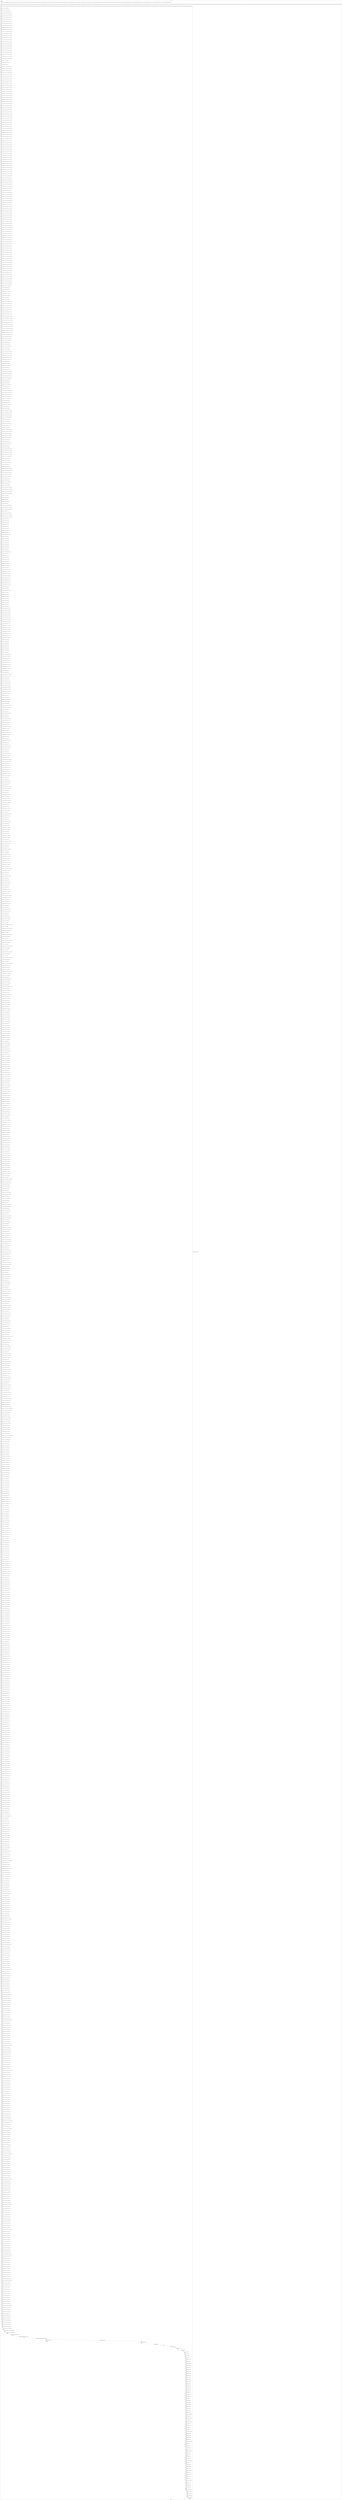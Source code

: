 digraph G {
label="Btor2XCFA";
subgraph cluster_0 {
label="main";
main_init[];
l1[];
l3[];
l4[];
l5[];
l6[];
l7[];
l8[];
l9[];
l10[];
l11[];
l12[];
l13[];
l14[];
l15[];
l16[];
l17[];
l18[];
l19[];
l20[];
l21[];
l22[];
l23[];
l24[];
l25[];
l26[];
l27[];
l28[];
l29[];
l30[];
l31[];
l32[];
l33[];
l34[];
l35[];
l36[];
l37[];
l38[];
l39[];
l40[];
l41[];
l42[];
l43[];
l44[];
l45[];
l46[];
l47[];
l48[];
l49[];
l50[];
l51[];
l52[];
l53[];
l54[];
l55[];
l56[];
l57[];
l58[];
l59[];
l60[];
l61[];
l62[];
l63[];
l64[];
l65[];
l66[];
l67[];
l68[];
l69[];
l70[];
l71[];
l72[];
l73[];
l74[];
l75[];
l76[];
l77[];
l78[];
l79[];
l80[];
l81[];
l82[];
l83[];
l84[];
l85[];
l86[];
l87[];
l88[];
l89[];
l90[];
l91[];
l92[];
l93[];
l94[];
l95[];
l96[];
l97[];
l98[];
l99[];
l100[];
l101[];
l102[];
l103[];
l104[];
l105[];
l106[];
l107[];
l108[];
l109[];
l110[];
l111[];
l112[];
l113[];
l114[];
l115[];
l116[];
l117[];
l118[];
l119[];
l120[];
l121[];
l122[];
l123[];
l124[];
l125[];
l126[];
l127[];
l128[];
l129[];
l130[];
l131[];
l132[];
l133[];
l134[];
l135[];
l136[];
l137[];
l138[];
l139[];
l140[];
l141[];
l142[];
l143[];
l144[];
l145[];
l146[];
l147[];
l148[];
l149[];
l150[];
l151[];
l152[];
l153[];
l154[];
l155[];
l156[];
l157[];
l158[];
l159[];
l160[];
l161[];
l162[];
l163[];
l164[];
l165[];
l166[];
l167[];
l168[];
l169[];
l170[];
l171[];
l172[];
l173[];
l174[];
l175[];
l176[];
l177[];
l178[];
l179[];
l180[];
l181[];
l182[];
l183[];
l184[];
l185[];
l186[];
l187[];
l188[];
l189[];
l190[];
l191[];
l192[];
l193[];
l194[];
l195[];
l196[];
l197[];
l198[];
l199[];
l200[];
l201[];
l202[];
l203[];
l204[];
l205[];
l206[];
l207[];
l208[];
l209[];
l210[];
l211[];
l212[];
l213[];
l214[];
l215[];
l216[];
l217[];
l218[];
l219[];
l220[];
l221[];
l222[];
l223[];
l224[];
l225[];
l226[];
l227[];
l228[];
l229[];
l230[];
l231[];
l232[];
l233[];
l234[];
l235[];
l236[];
l237[];
l238[];
l239[];
l240[];
l241[];
l242[];
l243[];
l244[];
l245[];
l246[];
l247[];
l248[];
l249[];
l250[];
l251[];
l252[];
l253[];
l254[];
l255[];
l256[];
l257[];
l258[];
l259[];
l260[];
l261[];
l262[];
l263[];
l264[];
l265[];
l266[];
l267[];
l268[];
l269[];
l270[];
l271[];
l272[];
l273[];
l274[];
l275[];
l276[];
l277[];
l278[];
l279[];
l280[];
l281[];
l282[];
l283[];
l284[];
l285[];
l286[];
l287[];
l288[];
l289[];
l290[];
l291[];
l292[];
l293[];
l294[];
l295[];
l296[];
l297[];
l298[];
l299[];
l300[];
l301[];
l302[];
l303[];
l304[];
l305[];
l306[];
l307[];
l308[];
l309[];
l310[];
l311[];
l312[];
l313[];
l314[];
l315[];
l316[];
l317[];
l318[];
l319[];
l320[];
l321[];
l322[];
l323[];
l324[];
l325[];
l326[];
l327[];
l328[];
l329[];
l330[];
l331[];
l332[];
l333[];
l334[];
l335[];
l336[];
l337[];
l338[];
l339[];
l340[];
l341[];
l342[];
l343[];
l344[];
l345[];
l346[];
l347[];
l348[];
l349[];
l350[];
l351[];
l352[];
l353[];
l354[];
l355[];
l356[];
l357[];
l358[];
l359[];
l360[];
l361[];
l362[];
l363[];
l364[];
l365[];
l366[];
l367[];
l368[];
l369[];
l370[];
l371[];
l372[];
l373[];
l374[];
l375[];
l376[];
l377[];
l378[];
l379[];
l380[];
l381[];
l382[];
l383[];
l384[];
l385[];
l386[];
l387[];
l388[];
l389[];
l390[];
l391[];
l392[];
l393[];
l394[];
l395[];
l396[];
l397[];
l398[];
l399[];
l400[];
l401[];
l402[];
l403[];
l404[];
l405[];
l406[];
l407[];
l408[];
l409[];
l410[];
l411[];
l412[];
l413[];
l414[];
l415[];
l416[];
l417[];
l418[];
l419[];
l420[];
l421[];
l422[];
l423[];
l424[];
l425[];
l426[];
l427[];
l428[];
l429[];
l430[];
l431[];
l432[];
l433[];
l434[];
l435[];
l436[];
l437[];
l438[];
l439[];
l440[];
l441[];
l442[];
l443[];
l444[];
l445[];
l446[];
l447[];
l448[];
l449[];
l450[];
l451[];
l452[];
l453[];
l454[];
l455[];
l456[];
l457[];
l458[];
l459[];
l460[];
l461[];
l462[];
l463[];
l464[];
l465[];
l466[];
l467[];
l468[];
l469[];
l470[];
l471[];
l472[];
l473[];
l474[];
l475[];
l476[];
l477[];
l478[];
l479[];
l480[];
l481[];
l482[];
l483[];
l484[];
l485[];
l486[];
l487[];
l488[];
l489[];
l490[];
l491[];
l492[];
l493[];
l494[];
l495[];
l496[];
l497[];
l498[];
l499[];
l500[];
l501[];
l502[];
l503[];
l504[];
l505[];
l506[];
l507[];
l508[];
l509[];
l510[];
l511[];
l512[];
l513[];
l514[];
l515[];
l516[];
l517[];
l518[];
l519[];
l520[];
l521[];
l522[];
l523[];
l524[];
l525[];
l526[];
l527[];
l528[];
l529[];
l530[];
l531[];
l532[];
l533[];
l534[];
l535[];
l536[];
l537[];
l538[];
l539[];
l540[];
l541[];
l542[];
l543[];
l544[];
l545[];
l546[];
l547[];
l548[];
l549[];
l550[];
l551[];
l552[];
l553[];
l554[];
l555[];
l556[];
l557[];
l558[];
l559[];
l560[];
l561[];
l562[];
l563[];
l564[];
l565[];
l566[];
l567[];
l568[];
l569[];
l570[];
l571[];
l572[];
l573[];
l574[];
l575[];
l576[];
l577[];
l578[];
l579[];
l580[];
l581[];
l582[];
l583[];
l584[];
l585[];
l586[];
l587[];
l588[];
l589[];
l590[];
l591[];
l592[];
l593[];
l594[];
l595[];
l596[];
l597[];
l598[];
l599[];
l600[];
l601[];
l602[];
l603[];
l604[];
l605[];
l606[];
l607[];
l608[];
l609[];
l610[];
l611[];
l612[];
l613[];
l614[];
l615[];
l616[];
l617[];
l618[];
l619[];
l620[];
l621[];
l622[];
l623[];
l624[];
l625[];
l626[];
l627[];
l628[];
l629[];
l630[];
l631[];
l632[];
l633[];
l634[];
l635[];
l636[];
l637[];
l638[];
l639[];
l640[];
l641[];
l642[];
l643[];
l644[];
l645[];
l646[];
l647[];
l648[];
l649[];
l650[];
l651[];
l652[];
l653[];
l654[];
l655[];
l656[];
l657[];
l658[];
l659[];
l660[];
l661[];
l662[];
l663[];
l664[];
l665[];
l666[];
l667[];
l668[];
l669[];
l670[];
l671[];
l672[];
l673[];
l674[];
l675[];
l676[];
l677[];
l678[];
l679[];
l680[];
l681[];
l682[];
l683[];
l684[];
l685[];
l686[];
l687[];
l688[];
l689[];
l690[];
l691[];
l692[];
l693[];
l694[];
l695[];
l696[];
l697[];
l698[];
l699[];
l700[];
l701[];
l702[];
l703[];
l704[];
l705[];
l706[];
l707[];
l708[];
l709[];
l710[];
l711[];
l712[];
l713[];
l714[];
l715[];
l716[];
l717[];
l718[];
l719[];
l720[];
l721[];
l722[];
l723[];
l724[];
l725[];
l726[];
l727[];
l728[];
l729[];
l730[];
l731[];
l732[];
l733[];
l734[];
l735[];
l736[];
l737[];
l738[];
l739[];
l740[];
l741[];
l742[];
l743[];
l744[];
l745[];
l746[];
l747[];
l748[];
l749[];
l750[];
l751[];
l752[];
l753[];
l754[];
l755[];
l756[];
l757[];
l758[];
l759[];
l760[];
l761[];
l762[];
l763[];
l764[];
l765[];
l766[];
l767[];
l768[];
l769[];
l770[];
l771[];
l772[];
l773[];
l774[];
l775[];
l776[];
l777[];
l778[];
l779[];
l780[];
l781[];
l782[];
l783[];
l784[];
l785[];
l786[];
l787[];
l788[];
l789[];
l790[];
l791[];
l792[];
l793[];
l794[];
l795[];
l796[];
l797[];
l798[];
l799[];
l800[];
l801[];
l802[];
l803[];
l804[];
l805[];
l806[];
l807[];
l808[];
l809[];
l810[];
l811[];
l812[];
l813[];
l814[];
l815[];
l816[];
l817[];
l818[];
l819[];
l820[];
l821[];
l822[];
l823[];
l824[];
l825[];
l826[];
l827[];
l828[];
l829[];
l830[];
l831[];
l832[];
l833[];
l834[];
l835[];
l836[];
l837[];
l838[];
l839[];
l840[];
l841[];
l842[];
l843[];
l844[];
l845[];
l846[];
l847[];
l848[];
l849[];
l850[];
l851[];
l852[];
l853[];
l854[];
l855[];
l856[];
l857[];
l858[];
l859[];
l860[];
l861[];
l862[];
l863[];
l864[];
l865[];
l866[];
l867[];
l868[];
l869[];
l870[];
l871[];
l872[];
l873[];
l874[];
l875[];
l876[];
l877[];
l878[];
l879[];
l880[];
l881[];
l882[];
l883[];
l884[];
l885[];
l886[];
l887[];
l888[];
l889[];
l890[];
l891[];
l892[];
l893[];
l894[];
l895[];
l896[];
l897[];
l898[];
l899[];
l900[];
l901[];
l902[];
l903[];
l904[];
l905[];
l906[];
l907[];
l908[];
l909[];
l910[];
l911[];
l912[];
l913[];
l914[];
l915[];
l916[];
l917[];
l918[];
l919[];
l920[];
l921[];
l922[];
l923[];
l924[];
l925[];
l926[];
l927[];
l928[];
l929[];
l930[];
l931[];
l932[];
l933[];
l934[];
l935[];
l936[];
l937[];
l938[];
l939[];
l940[];
l941[];
l942[];
l943[];
l944[];
l945[];
l946[];
l947[];
l948[];
l949[];
l950[];
l951[];
l952[];
l953[];
l954[];
l955[];
l956[];
l957[];
l958[];
l959[];
l960[];
l961[];
l962[];
l963[];
l964[];
l965[];
l966[];
l967[];
l968[];
l969[];
l970[];
l971[];
l972[];
l973[];
l974[];
l975[];
l976[];
l977[];
l978[];
l979[];
l980[];
l981[];
l982[];
l983[];
l984[];
l985[];
l986[];
l987[];
l988[];
l989[];
l990[];
l991[];
l992[];
l993[];
l994[];
l995[];
l996[];
l997[];
l998[];
l999[];
l1000[];
l1001[];
l1002[];
l1003[];
l1004[];
l1005[];
l1006[];
l1007[];
l1008[];
l1009[];
l1010[];
l1011[];
l1012[];
l1013[];
l1014[];
l1015[];
l1016[];
l1017[];
l1018[];
l1019[];
l1020[];
l1021[];
l1022[];
l1023[];
l1024[];
l1025[];
l1026[];
l1027[];
l1028[];
l1029[];
l1030[];
l1031[];
l1032[];
l1033[];
l1034[];
l1035[];
l1036[];
l1037[];
l1038[];
l1039[];
l1040[];
l1041[];
l1042[];
l1043[];
l1044[];
l1045[];
l1046[];
l1047[];
l1048[];
l1049[];
l1050[];
l1051[];
l1052[];
l1053[];
l1054[];
l1055[];
l1056[];
l1057[];
l1058[];
l1059[];
l1060[];
l1061[];
l1062[];
l1063[];
l1064[];
l1065[];
l1066[];
l1067[];
l1068[];
l1069[];
l1070[];
l1071[];
l1072[];
l1073[];
l1074[];
l1075[];
l1076[];
l1077[];
l1078[];
l1079[];
l1080[];
l1081[];
l1082[];
l1083[];
l1084[];
l1085[];
l1086[];
l1087[];
l1088[];
l1089[];
l1090[];
l1091[];
l1092[];
l1093[];
l1094[];
l1095[];
l1096[];
l1097[];
l1098[];
l1099[];
l1100[];
l1101[];
l1102[];
l1103[];
l1104[];
l1105[];
l1106[];
l1107[];
l1108[];
l1109[];
l1110[];
l1111[];
l1112[];
l1113[];
l1114[];
l1115[];
l1116[];
l1117[];
l1118[];
l1119[];
l1120[];
l1121[];
l1122[];
l1123[];
l1124[];
l1125[];
l1126[];
l1127[];
l1128[];
l1129[];
l1130[];
l1131[];
l1132[];
l1133[];
l1134[];
l1135[];
l1136[];
l1137[];
l1138[];
l1139[];
l1140[];
l1141[];
l1142[];
l1143[];
l1144[];
l1145[];
l1146[];
l1147[];
l1148[];
l1149[];
l1150[];
l1151[];
l1152[];
l1153[];
l1154[];
l1155[];
l1156[];
l1157[];
l1158[];
l1159[];
l1160[];
l1161[];
l1162[];
l1163[];
l1164[];
l1165[];
l1166[];
l1167[];
l1168[];
l1169[];
l1170[];
l1171[];
l1172[];
l1173[];
l1174[];
l1175[];
l1176[];
l1177[];
l1178[];
l1179[];
l1180[];
l1181[];
l1182[];
l1183[];
l1184[];
l1185[];
l1186[];
l1187[];
l1188[];
l1189[];
l1190[];
l1191[];
l1192[];
l1193[];
l1194[];
l1195[];
l1196[];
l1197[];
l1198[];
l1199[];
l1200[];
l1201[];
l1202[];
l1203[];
l1204[];
l1205[];
main_error[];
l1206[];
l1207[];
l1208[];
l1209[];
l1210[];
l1211[];
l1212[];
l1213[];
l1214[];
l1215[];
l1216[];
l1217[];
l1218[];
l1219[];
l1220[];
l1221[];
l1222[];
l1223[];
l1224[];
l1225[];
l1226[];
l1227[];
l1228[];
l1229[];
l1230[];
l1231[];
l1232[];
l1233[];
l1234[];
l1235[];
l1236[];
l1237[];
l1238[];
l1239[];
l1240[];
l1241[];
l1242[];
l1243[];
l1244[];
l1245[];
l1246[];
l1247[];
l1248[];
l1249[];
l1250[];
l1251[];
l1252[];
l1253[];
l1254[];
l1255[];
l1256[];
l1257[];
l1258[];
l1259[];
l1260[];
l1261[];
l1262[];
l1263[];
l1264[];
l1265[];
l1266[];
l1267[];
l1268[];
l1269[];
l1270[];
l1271[];
l1272[];
l1273[];
l1274[];
l1275[];
l1276[];
l1277[];
l1278[];
l1279[];
l1280[];
l1281[];
l1282[];
l1283[];
l1284[];
l1285[];
l1286[];
l1287[];
main_init -> l1 [label="[(assign const_5 #b00000000),(assign const_64 #b0),(assign const_176 #b00001000),(assign const_178 #b00000111),(assign const_180 #b00000110),(assign const_182 #b00000101),(assign const_184 #b00000100),(assign const_186 #b00000011),(assign const_188 #b00000010),(assign const_190 #b00000001),(assign const_241 #b00000000),(assign const_275 #b00000000000000000000000000000001),(assign const_276 #b000000000000000000000000),(assign const_338 #b00011001),(assign const_339 #b00001111),(assign const_340 #b00010100),(assign const_415 #b00000000000000000000000000000000),(assign const_420 #b00000000000000000000000000000010),(assign const_422 #b00000000000000000000000000000011),(assign const_424 #b00000000000000000000000000000100),(assign const_426 #b00000000000000000000000000000101),(assign const_428 #b00000000000000000000000000000110),(assign const_430 #b00000000000000000000000000000111),(assign const_843 #b00000000000000000000000000001010)] "];
l3 -> l4 [label="[(havoc input_174),(havoc input_175),(havoc input_177),(havoc input_179),(havoc input_181),(havoc input_183),(havoc input_185),(havoc input_187),(havoc input_189),(havoc input_191),(havoc input_192),(havoc input_193),(havoc input_194),(havoc input_195),(havoc input_196),(havoc input_197),(havoc input_198),(havoc input_199),(havoc input_200),(havoc input_201),(havoc input_202),(havoc input_203),(havoc input_204),(havoc input_205),(havoc input_206),(havoc input_242),(havoc input_243),(havoc input_244),(havoc input_245),(havoc input_246),(havoc input_247),(havoc input_248),(havoc input_249),(havoc input_250),(havoc input_251),(havoc input_252),(havoc input_253),(havoc input_254),(havoc input_255),(havoc input_256),(havoc input_257),(havoc input_258),(havoc input_259),(havoc input_260),(havoc input_261),(havoc input_262),(havoc input_263),(havoc input_264),(havoc input_265),(havoc input_266),(havoc input_267),(havoc input_268),(havoc input_269),(havoc input_270),(havoc input_271),(havoc input_272),(havoc input_273),(havoc input_274),(havoc input_406),(havoc input_408),(havoc input_411),(havoc input_413),(havoc input_533),(havoc input_587),(havoc input_590)] "];
l4 -> l5 [label="[(assign binary_171 (bvand state_93 state_103))] "];
l5 -> l6 [label="[(assign binary_172 (bvand (bvnot state_169) binary_171))] "];
l6 -> l7 [label="[(assign ternary_207 (ite (= input_206 #b1) const_190 state_6))] "];
l7 -> l8 [label="[(assign ternary_208 (ite (= input_205 #b1) const_190 ternary_207))] "];
l8 -> l9 [label="[(assign ternary_209 (ite (= input_204 #b1) const_188 ternary_208))] "];
l9 -> l10 [label="[(assign ternary_210 (ite (= input_203 #b1) const_188 ternary_209))] "];
l10 -> l11 [label="[(assign ternary_211 (ite (= input_202 #b1) const_186 ternary_210))] "];
l11 -> l12 [label="[(assign ternary_212 (ite (= input_201 #b1) const_186 ternary_211))] "];
l12 -> l13 [label="[(assign ternary_213 (ite (= input_200 #b1) const_184 ternary_212))] "];
l13 -> l14 [label="[(assign ternary_214 (ite (= input_199 #b1) const_184 ternary_213))] "];
l14 -> l15 [label="[(assign ternary_215 (ite (= input_198 #b1) const_182 ternary_214))] "];
l15 -> l16 [label="[(assign ternary_216 (ite (= input_197 #b1) const_182 ternary_215))] "];
l16 -> l17 [label="[(assign ternary_217 (ite (= input_196 #b1) const_180 ternary_216))] "];
l17 -> l18 [label="[(assign ternary_218 (ite (= input_195 #b1) const_180 ternary_217))] "];
l18 -> l19 [label="[(assign ternary_219 (ite (= input_194 #b1) const_178 ternary_218))] "];
l19 -> l20 [label="[(assign ternary_220 (ite (= input_193 #b1) const_178 ternary_219))] "];
l20 -> l21 [label="[(assign ternary_221 (ite (= input_192 #b1) const_176 ternary_220))] "];
l21 -> l22 [label="[(assign ternary_222 (ite (= input_191 #b1) const_176 ternary_221))] "];
l22 -> l23 [label="[(assign ternary_223 (ite (= input_189 #b1) const_190 ternary_222))] "];
l23 -> l24 [label="[(assign ternary_224 (ite (= input_187 #b1) const_188 ternary_223))] "];
l24 -> l25 [label="[(assign ternary_225 (ite (= input_185 #b1) const_186 ternary_224))] "];
l25 -> l26 [label="[(assign ternary_226 (ite (= input_183 #b1) const_184 ternary_225))] "];
l26 -> l27 [label="[(assign ternary_227 (ite (= input_181 #b1) const_182 ternary_226))] "];
l27 -> l28 [label="[(assign ternary_228 (ite (= input_179 #b1) const_180 ternary_227))] "];
l28 -> l29 [label="[(assign ternary_229 (ite (= input_177 #b1) const_178 ternary_228))] "];
l29 -> l30 [label="[(assign ternary_230 (ite (= input_175 #b1) const_176 ternary_229))] "];
l30 -> l31 [label="[(assign ternary_231 (ite (= input_174 #b1) state_42 ternary_230))] "];
l31 -> l32 [label="[(assign binary_277 (++ const_276 state_24))] "];
l32 -> l33 [label="[(assign binary_278 (bvadd const_275 binary_277))] "];
l33 -> l34 [label="[(assign slice_279 (extract binary_278 0 8))] "];
l34 -> l35 [label="[(assign ternary_280 (ite (= input_274 #b1) slice_279 state_24))] "];
l35 -> l36 [label="[(assign ternary_281 (ite (= input_273 #b1) const_241 ternary_280))] "];
l36 -> l37 [label="[(assign ternary_282 (ite (= input_272 #b1) const_241 ternary_281))] "];
l37 -> l38 [label="[(assign ternary_283 (ite (= input_271 #b1) const_241 ternary_282))] "];
l38 -> l39 [label="[(assign ternary_284 (ite (= input_270 #b1) const_241 ternary_283))] "];
l39 -> l40 [label="[(assign ternary_285 (ite (= input_269 #b1) const_241 ternary_284))] "];
l40 -> l41 [label="[(assign ternary_286 (ite (= input_268 #b1) const_241 ternary_285))] "];
l41 -> l42 [label="[(assign ternary_287 (ite (= input_267 #b1) const_241 ternary_286))] "];
l42 -> l43 [label="[(assign ternary_288 (ite (= input_266 #b1) const_241 ternary_287))] "];
l43 -> l44 [label="[(assign ternary_289 (ite (= input_265 #b1) const_241 ternary_288))] "];
l44 -> l45 [label="[(assign ternary_290 (ite (= input_264 #b1) const_241 ternary_289))] "];
l45 -> l46 [label="[(assign ternary_291 (ite (= input_263 #b1) const_241 ternary_290))] "];
l46 -> l47 [label="[(assign ternary_292 (ite (= input_262 #b1) const_241 ternary_291))] "];
l47 -> l48 [label="[(assign ternary_293 (ite (= input_261 #b1) const_241 ternary_292))] "];
l48 -> l49 [label="[(assign ternary_294 (ite (= input_260 #b1) const_241 ternary_293))] "];
l49 -> l50 [label="[(assign ternary_295 (ite (= input_259 #b1) const_241 ternary_294))] "];
l50 -> l51 [label="[(assign ternary_296 (ite (= input_258 #b1) const_241 ternary_295))] "];
l51 -> l52 [label="[(assign ternary_297 (ite (= input_206 #b1) const_241 ternary_296))] "];
l52 -> l53 [label="[(assign ternary_298 (ite (= input_205 #b1) const_241 ternary_297))] "];
l53 -> l54 [label="[(assign ternary_299 (ite (= input_204 #b1) const_241 ternary_298))] "];
l54 -> l55 [label="[(assign ternary_300 (ite (= input_203 #b1) const_241 ternary_299))] "];
l55 -> l56 [label="[(assign ternary_301 (ite (= input_202 #b1) const_241 ternary_300))] "];
l56 -> l57 [label="[(assign ternary_302 (ite (= input_201 #b1) const_241 ternary_301))] "];
l57 -> l58 [label="[(assign ternary_303 (ite (= input_200 #b1) const_241 ternary_302))] "];
l58 -> l59 [label="[(assign ternary_304 (ite (= input_199 #b1) const_241 ternary_303))] "];
l59 -> l60 [label="[(assign ternary_305 (ite (= input_198 #b1) const_241 ternary_304))] "];
l60 -> l61 [label="[(assign ternary_306 (ite (= input_197 #b1) const_241 ternary_305))] "];
l61 -> l62 [label="[(assign ternary_307 (ite (= input_196 #b1) const_241 ternary_306))] "];
l62 -> l63 [label="[(assign ternary_308 (ite (= input_195 #b1) const_241 ternary_307))] "];
l63 -> l64 [label="[(assign ternary_309 (ite (= input_194 #b1) const_241 ternary_308))] "];
l64 -> l65 [label="[(assign ternary_310 (ite (= input_193 #b1) const_241 ternary_309))] "];
l65 -> l66 [label="[(assign ternary_311 (ite (= input_192 #b1) const_241 ternary_310))] "];
l66 -> l67 [label="[(assign ternary_312 (ite (= input_191 #b1) const_241 ternary_311))] "];
l67 -> l68 [label="[(assign ternary_313 (ite (= input_257 #b1) const_241 ternary_312))] "];
l68 -> l69 [label="[(assign ternary_314 (ite (= input_256 #b1) const_241 ternary_313))] "];
l69 -> l70 [label="[(assign ternary_315 (ite (= input_255 #b1) const_241 ternary_314))] "];
l70 -> l71 [label="[(assign ternary_316 (ite (= input_254 #b1) const_241 ternary_315))] "];
l71 -> l72 [label="[(assign ternary_317 (ite (= input_253 #b1) const_241 ternary_316))] "];
l72 -> l73 [label="[(assign ternary_318 (ite (= input_252 #b1) const_241 ternary_317))] "];
l73 -> l74 [label="[(assign ternary_319 (ite (= input_251 #b1) const_241 ternary_318))] "];
l74 -> l75 [label="[(assign ternary_320 (ite (= input_250 #b1) const_241 ternary_319))] "];
l75 -> l76 [label="[(assign ternary_321 (ite (= input_249 #b1) const_241 ternary_320))] "];
l76 -> l77 [label="[(assign ternary_322 (ite (= input_248 #b1) const_241 ternary_321))] "];
l77 -> l78 [label="[(assign ternary_323 (ite (= input_247 #b1) const_241 ternary_322))] "];
l78 -> l79 [label="[(assign ternary_324 (ite (= input_246 #b1) const_241 ternary_323))] "];
l79 -> l80 [label="[(assign ternary_325 (ite (= input_245 #b1) const_241 ternary_324))] "];
l80 -> l81 [label="[(assign ternary_326 (ite (= input_244 #b1) const_241 ternary_325))] "];
l81 -> l82 [label="[(assign ternary_327 (ite (= input_243 #b1) const_241 ternary_326))] "];
l82 -> l83 [label="[(assign ternary_328 (ite (= input_242 #b1) const_241 ternary_327))] "];
l83 -> l84 [label="[(assign ternary_329 (ite (= input_189 #b1) const_241 ternary_328))] "];
l84 -> l85 [label="[(assign ternary_330 (ite (= input_187 #b1) const_241 ternary_329))] "];
l85 -> l86 [label="[(assign ternary_331 (ite (= input_185 #b1) const_241 ternary_330))] "];
l86 -> l87 [label="[(assign ternary_332 (ite (= input_183 #b1) const_241 ternary_331))] "];
l87 -> l88 [label="[(assign ternary_333 (ite (= input_181 #b1) const_241 ternary_332))] "];
l88 -> l89 [label="[(assign ternary_334 (ite (= input_179 #b1) const_241 ternary_333))] "];
l89 -> l90 [label="[(assign ternary_335 (ite (= input_177 #b1) const_241 ternary_334))] "];
l90 -> l91 [label="[(assign ternary_336 (ite (= input_175 #b1) const_241 ternary_335))] "];
l91 -> l92 [label="[(assign ternary_341 (ite (= input_273 #b1) const_182 state_26))] "];
l92 -> l93 [label="[(assign ternary_342 (ite (= input_272 #b1) const_182 ternary_341))] "];
l93 -> l94 [label="[(assign ternary_343 (ite (= input_206 #b1) const_340 ternary_342))] "];
l94 -> l95 [label="[(assign ternary_344 (ite (= input_205 #b1) const_340 ternary_343))] "];
l95 -> l96 [label="[(assign ternary_345 (ite (= input_257 #b1) const_338 ternary_344))] "];
l96 -> l97 [label="[(assign ternary_346 (ite (= input_249 #b1) const_339 ternary_345))] "];
l97 -> l98 [label="[(assign ternary_347 (ite (= input_189 #b1) const_338 ternary_346))] "];
l98 -> l99 [label="[(assign ternary_349 (ite (= input_271 #b1) const_182 state_28))] "];
l99 -> l100 [label="[(assign ternary_350 (ite (= input_270 #b1) const_182 ternary_349))] "];
l100 -> l101 [label="[(assign ternary_351 (ite (= input_204 #b1) const_340 ternary_350))] "];
l101 -> l102 [label="[(assign ternary_352 (ite (= input_203 #b1) const_340 ternary_351))] "];
l102 -> l103 [label="[(assign ternary_353 (ite (= input_256 #b1) const_338 ternary_352))] "];
l103 -> l104 [label="[(assign ternary_354 (ite (= input_248 #b1) const_339 ternary_353))] "];
l104 -> l105 [label="[(assign ternary_355 (ite (= input_187 #b1) const_338 ternary_354))] "];
l105 -> l106 [label="[(assign ternary_357 (ite (= input_269 #b1) const_182 state_30))] "];
l106 -> l107 [label="[(assign ternary_358 (ite (= input_268 #b1) const_182 ternary_357))] "];
l107 -> l108 [label="[(assign ternary_359 (ite (= input_202 #b1) const_340 ternary_358))] "];
l108 -> l109 [label="[(assign ternary_360 (ite (= input_201 #b1) const_340 ternary_359))] "];
l109 -> l110 [label="[(assign ternary_361 (ite (= input_255 #b1) const_338 ternary_360))] "];
l110 -> l111 [label="[(assign ternary_362 (ite (= input_247 #b1) const_339 ternary_361))] "];
l111 -> l112 [label="[(assign ternary_363 (ite (= input_185 #b1) const_338 ternary_362))] "];
l112 -> l113 [label="[(assign ternary_365 (ite (= input_267 #b1) const_182 state_32))] "];
l113 -> l114 [label="[(assign ternary_366 (ite (= input_266 #b1) const_182 ternary_365))] "];
l114 -> l115 [label="[(assign ternary_367 (ite (= input_200 #b1) const_340 ternary_366))] "];
l115 -> l116 [label="[(assign ternary_368 (ite (= input_199 #b1) const_340 ternary_367))] "];
l116 -> l117 [label="[(assign ternary_369 (ite (= input_254 #b1) const_338 ternary_368))] "];
l117 -> l118 [label="[(assign ternary_370 (ite (= input_246 #b1) const_339 ternary_369))] "];
l118 -> l119 [label="[(assign ternary_371 (ite (= input_183 #b1) const_338 ternary_370))] "];
l119 -> l120 [label="[(assign ternary_373 (ite (= input_265 #b1) const_182 state_34))] "];
l120 -> l121 [label="[(assign ternary_374 (ite (= input_264 #b1) const_182 ternary_373))] "];
l121 -> l122 [label="[(assign ternary_375 (ite (= input_198 #b1) const_340 ternary_374))] "];
l122 -> l123 [label="[(assign ternary_376 (ite (= input_197 #b1) const_340 ternary_375))] "];
l123 -> l124 [label="[(assign ternary_377 (ite (= input_253 #b1) const_338 ternary_376))] "];
l124 -> l125 [label="[(assign ternary_378 (ite (= input_245 #b1) const_339 ternary_377))] "];
l125 -> l126 [label="[(assign ternary_379 (ite (= input_181 #b1) const_338 ternary_378))] "];
l126 -> l127 [label="[(assign ternary_381 (ite (= input_263 #b1) const_182 state_36))] "];
l127 -> l128 [label="[(assign ternary_382 (ite (= input_262 #b1) const_182 ternary_381))] "];
l128 -> l129 [label="[(assign ternary_383 (ite (= input_196 #b1) const_340 ternary_382))] "];
l129 -> l130 [label="[(assign ternary_384 (ite (= input_195 #b1) const_340 ternary_383))] "];
l130 -> l131 [label="[(assign ternary_385 (ite (= input_252 #b1) const_338 ternary_384))] "];
l131 -> l132 [label="[(assign ternary_386 (ite (= input_244 #b1) const_339 ternary_385))] "];
l132 -> l133 [label="[(assign ternary_387 (ite (= input_179 #b1) const_338 ternary_386))] "];
l133 -> l134 [label="[(assign ternary_389 (ite (= input_261 #b1) const_182 state_38))] "];
l134 -> l135 [label="[(assign ternary_390 (ite (= input_260 #b1) const_182 ternary_389))] "];
l135 -> l136 [label="[(assign ternary_391 (ite (= input_194 #b1) const_340 ternary_390))] "];
l136 -> l137 [label="[(assign ternary_392 (ite (= input_193 #b1) const_340 ternary_391))] "];
l137 -> l138 [label="[(assign ternary_393 (ite (= input_251 #b1) const_338 ternary_392))] "];
l138 -> l139 [label="[(assign ternary_394 (ite (= input_243 #b1) const_339 ternary_393))] "];
l139 -> l140 [label="[(assign ternary_395 (ite (= input_177 #b1) const_338 ternary_394))] "];
l140 -> l141 [label="[(assign ternary_397 (ite (= input_259 #b1) const_182 state_40))] "];
l141 -> l142 [label="[(assign ternary_398 (ite (= input_258 #b1) const_182 ternary_397))] "];
l142 -> l143 [label="[(assign ternary_399 (ite (= input_192 #b1) const_340 ternary_398))] "];
l143 -> l144 [label="[(assign ternary_400 (ite (= input_191 #b1) const_340 ternary_399))] "];
l144 -> l145 [label="[(assign ternary_401 (ite (= input_250 #b1) const_338 ternary_400))] "];
l145 -> l146 [label="[(assign ternary_402 (ite (= input_242 #b1) const_339 ternary_401))] "];
l146 -> l147 [label="[(assign ternary_403 (ite (= input_175 #b1) const_338 ternary_402))] "];
l147 -> l148 [label="[(assign comparison_405 (ite (= const_241 state_60) #b1 #b0))] "];
l148 -> l149 [label="[(assign binary_407 (bvand comparison_405 input_406))] "];
l149 -> l150 [label="[(assign binary_409 (bvand comparison_405 input_408))] "];
l150 -> l151 [label="[(assign comparison_410 (ite (= const_241 state_62) #b1 #b0))] "];
l151 -> l152 [label="[(assign binary_412 (bvand comparison_410 input_411))] "];
l152 -> l153 [label="[(assign binary_414 (bvand input_413 comparison_410))] "];
l153 -> l154 [label="[(assign binary_416 (++ const_276 state_62))] "];
l154 -> l155 [label="[(assign binary_417 (bvadd const_275 binary_416))] "];
l155 -> l156 [label="[(assign comparison_418 (ite (= const_415 binary_417) #b1 #b0))] "];
l156 -> l157 [label="[(assign comparison_419 (ite (= const_275 binary_417) #b1 #b0))] "];
l157 -> l158 [label="[(assign comparison_421 (ite (= const_420 binary_417) #b1 #b0))] "];
l158 -> l159 [label="[(assign comparison_423 (ite (= const_422 binary_417) #b1 #b0))] "];
l159 -> l160 [label="[(assign comparison_425 (ite (= const_424 binary_417) #b1 #b0))] "];
l160 -> l161 [label="[(assign comparison_427 (ite (= const_426 binary_417) #b1 #b0))] "];
l161 -> l162 [label="[(assign comparison_429 (ite (= const_428 binary_417) #b1 #b0))] "];
l162 -> l163 [label="[(assign comparison_431 (ite (= const_430 binary_417) #b1 #b0))] "];
l163 -> l164 [label="[(assign ternary_432 (ite (= comparison_431 #b1) state_56 state_58))] "];
l164 -> l165 [label="[(assign ternary_433 (ite (= comparison_429 #b1) state_54 ternary_432))] "];
l165 -> l166 [label="[(assign ternary_434 (ite (= comparison_427 #b1) state_52 ternary_433))] "];
l166 -> l167 [label="[(assign ternary_435 (ite (= comparison_425 #b1) state_50 ternary_434))] "];
l167 -> l168 [label="[(assign ternary_436 (ite (= comparison_423 #b1) state_48 ternary_435))] "];
l168 -> l169 [label="[(assign ternary_437 (ite (= comparison_421 #b1) state_46 ternary_436))] "];
l169 -> l170 [label="[(assign ternary_438 (ite (= comparison_419 #b1) state_44 ternary_437))] "];
l170 -> l171 [label="[(assign ternary_439 (ite (= comparison_418 #b1) state_42 ternary_438))] "];
l171 -> l172 [label="[(assign ternary_440 (ite (= binary_414 #b1) ternary_439 state_42))] "];
l172 -> l173 [label="[(assign ternary_441 (ite (= binary_412 #b1) const_241 ternary_440))] "];
l173 -> l174 [label="[(assign ternary_442 (ite (= binary_409 #b1) state_6 ternary_441))] "];
l174 -> l175 [label="[(assign ternary_443 (ite (= binary_407 #b1) state_6 ternary_442))] "];
l175 -> l176 [label="[(assign comparison_445 (ite (= const_190 state_60) #b1 #b0))] "];
l176 -> l177 [label="[(assign binary_446 (bvand comparison_445 input_406))] "];
l177 -> l178 [label="[(assign binary_447 (bvand input_408 comparison_445))] "];
l178 -> l179 [label="[(assign comparison_448 (ite (= const_190 state_62) #b1 #b0))] "];
l179 -> l180 [label="[(assign binary_449 (bvand comparison_448 input_411))] "];
l180 -> l181 [label="[(assign binary_450 (bvand input_413 comparison_448))] "];
l181 -> l182 [label="[(assign ternary_451 (ite (= binary_450 #b1) ternary_439 state_44))] "];
l182 -> l183 [label="[(assign ternary_452 (ite (= binary_449 #b1) const_241 ternary_451))] "];
l183 -> l184 [label="[(assign ternary_453 (ite (= binary_447 #b1) state_6 ternary_452))] "];
l184 -> l185 [label="[(assign ternary_454 (ite (= binary_446 #b1) state_6 ternary_453))] "];
l185 -> l186 [label="[(assign comparison_456 (ite (= const_188 state_60) #b1 #b0))] "];
l186 -> l187 [label="[(assign binary_457 (bvand comparison_456 input_406))] "];
l187 -> l188 [label="[(assign binary_458 (bvand input_408 comparison_456))] "];
l188 -> l189 [label="[(assign comparison_459 (ite (= const_188 state_62) #b1 #b0))] "];
l189 -> l190 [label="[(assign binary_460 (bvand comparison_459 input_411))] "];
l190 -> l191 [label="[(assign binary_461 (bvand input_413 comparison_459))] "];
l191 -> l192 [label="[(assign ternary_462 (ite (= binary_461 #b1) ternary_439 state_46))] "];
l192 -> l193 [label="[(assign ternary_463 (ite (= binary_460 #b1) const_241 ternary_462))] "];
l193 -> l194 [label="[(assign ternary_464 (ite (= binary_458 #b1) state_6 ternary_463))] "];
l194 -> l195 [label="[(assign ternary_465 (ite (= binary_457 #b1) state_6 ternary_464))] "];
l195 -> l196 [label="[(assign comparison_467 (ite (= const_186 state_60) #b1 #b0))] "];
l196 -> l197 [label="[(assign binary_468 (bvand comparison_467 input_406))] "];
l197 -> l198 [label="[(assign binary_469 (bvand input_408 comparison_467))] "];
l198 -> l199 [label="[(assign comparison_470 (ite (= const_186 state_62) #b1 #b0))] "];
l199 -> l200 [label="[(assign binary_471 (bvand comparison_470 input_411))] "];
l200 -> l201 [label="[(assign binary_472 (bvand input_413 comparison_470))] "];
l201 -> l202 [label="[(assign ternary_473 (ite (= binary_472 #b1) ternary_439 state_48))] "];
l202 -> l203 [label="[(assign ternary_474 (ite (= binary_471 #b1) const_241 ternary_473))] "];
l203 -> l204 [label="[(assign ternary_475 (ite (= binary_469 #b1) state_6 ternary_474))] "];
l204 -> l205 [label="[(assign ternary_476 (ite (= binary_468 #b1) state_6 ternary_475))] "];
l205 -> l206 [label="[(assign comparison_478 (ite (= const_184 state_60) #b1 #b0))] "];
l206 -> l207 [label="[(assign binary_479 (bvand comparison_478 input_406))] "];
l207 -> l208 [label="[(assign binary_480 (bvand input_408 comparison_478))] "];
l208 -> l209 [label="[(assign comparison_481 (ite (= const_184 state_62) #b1 #b0))] "];
l209 -> l210 [label="[(assign binary_482 (bvand comparison_481 input_411))] "];
l210 -> l211 [label="[(assign binary_483 (bvand input_413 comparison_481))] "];
l211 -> l212 [label="[(assign ternary_484 (ite (= binary_483 #b1) ternary_439 state_50))] "];
l212 -> l213 [label="[(assign ternary_485 (ite (= binary_482 #b1) const_241 ternary_484))] "];
l213 -> l214 [label="[(assign ternary_486 (ite (= binary_480 #b1) state_6 ternary_485))] "];
l214 -> l215 [label="[(assign ternary_487 (ite (= binary_479 #b1) state_6 ternary_486))] "];
l215 -> l216 [label="[(assign comparison_489 (ite (= const_182 state_60) #b1 #b0))] "];
l216 -> l217 [label="[(assign binary_490 (bvand comparison_489 input_406))] "];
l217 -> l218 [label="[(assign binary_491 (bvand input_408 comparison_489))] "];
l218 -> l219 [label="[(assign comparison_492 (ite (= const_182 state_62) #b1 #b0))] "];
l219 -> l220 [label="[(assign binary_493 (bvand comparison_492 input_411))] "];
l220 -> l221 [label="[(assign binary_494 (bvand input_413 comparison_492))] "];
l221 -> l222 [label="[(assign ternary_495 (ite (= binary_494 #b1) ternary_439 state_52))] "];
l222 -> l223 [label="[(assign ternary_496 (ite (= binary_493 #b1) const_241 ternary_495))] "];
l223 -> l224 [label="[(assign ternary_497 (ite (= binary_491 #b1) state_6 ternary_496))] "];
l224 -> l225 [label="[(assign ternary_498 (ite (= binary_490 #b1) state_6 ternary_497))] "];
l225 -> l226 [label="[(assign comparison_500 (ite (= const_180 state_60) #b1 #b0))] "];
l226 -> l227 [label="[(assign binary_501 (bvand comparison_500 input_406))] "];
l227 -> l228 [label="[(assign binary_502 (bvand input_408 comparison_500))] "];
l228 -> l229 [label="[(assign comparison_503 (ite (= const_180 state_62) #b1 #b0))] "];
l229 -> l230 [label="[(assign binary_504 (bvand comparison_503 input_411))] "];
l230 -> l231 [label="[(assign binary_505 (bvand input_413 comparison_503))] "];
l231 -> l232 [label="[(assign ternary_506 (ite (= binary_505 #b1) ternary_439 state_54))] "];
l232 -> l233 [label="[(assign ternary_507 (ite (= binary_504 #b1) const_241 ternary_506))] "];
l233 -> l234 [label="[(assign ternary_508 (ite (= binary_502 #b1) state_6 ternary_507))] "];
l234 -> l235 [label="[(assign ternary_509 (ite (= binary_501 #b1) state_6 ternary_508))] "];
l235 -> l236 [label="[(assign comparison_511 (ite (= const_178 state_60) #b1 #b0))] "];
l236 -> l237 [label="[(assign binary_512 (bvand comparison_511 input_406))] "];
l237 -> l238 [label="[(assign binary_513 (bvand input_408 comparison_511))] "];
l238 -> l239 [label="[(assign comparison_514 (ite (= const_178 state_62) #b1 #b0))] "];
l239 -> l240 [label="[(assign binary_515 (bvand comparison_514 input_411))] "];
l240 -> l241 [label="[(assign binary_516 (bvand input_413 comparison_514))] "];
l241 -> l242 [label="[(assign ternary_517 (ite (= binary_516 #b1) ternary_439 state_56))] "];
l242 -> l243 [label="[(assign ternary_518 (ite (= binary_515 #b1) const_241 ternary_517))] "];
l243 -> l244 [label="[(assign ternary_519 (ite (= binary_513 #b1) state_6 ternary_518))] "];
l244 -> l245 [label="[(assign ternary_520 (ite (= binary_512 #b1) state_6 ternary_519))] "];
l245 -> l246 [label="[(assign comparison_522 (ite (= const_176 state_60) #b1 #b0))] "];
l246 -> l247 [label="[(assign binary_523 (bvand comparison_522 input_406))] "];
l247 -> l248 [label="[(assign binary_524 (bvand input_408 comparison_522))] "];
l248 -> l249 [label="[(assign comparison_525 (ite (= const_176 state_62) #b1 #b0))] "];
l249 -> l250 [label="[(assign binary_526 (bvand comparison_525 input_411))] "];
l250 -> l251 [label="[(assign binary_527 (bvand input_413 comparison_525))] "];
l251 -> l252 [label="[(assign ternary_528 (ite (= binary_527 #b1) ternary_439 state_58))] "];
l252 -> l253 [label="[(assign ternary_529 (ite (= binary_526 #b1) const_241 ternary_528))] "];
l253 -> l254 [label="[(assign ternary_530 (ite (= binary_524 #b1) state_6 ternary_529))] "];
l254 -> l255 [label="[(assign ternary_531 (ite (= binary_523 #b1) state_6 ternary_530))] "];
l255 -> l256 [label="[(assign binary_534 (++ const_276 state_60))] "];
l256 -> l257 [label="[(assign binary_535 (bvsub binary_534 const_275))] "];
l257 -> l258 [label="[(assign slice_536 (extract binary_535 0 8))] "];
l258 -> l259 [label="[(assign binary_537 (bvadd const_275 binary_534))] "];
l259 -> l260 [label="[(assign slice_538 (extract binary_537 0 8))] "];
l260 -> l261 [label="[(assign ternary_539 (ite (= input_408 #b1) slice_538 state_60))] "];
l261 -> l262 [label="[(assign ternary_540 (ite (= input_406 #b1) slice_538 ternary_539))] "];
l262 -> l263 [label="[(assign ternary_541 (ite (= input_533 #b1) slice_536 ternary_540))] "];
l263 -> l264 [label="[(assign slice_543 (extract binary_417 0 8))] "];
l264 -> l265 [label="[(assign ternary_544 (ite (= input_413 #b1) slice_543 state_62))] "];
l265 -> l266 [label="[(assign ternary_545 (ite (= input_411 #b1) const_241 ternary_544))] "];
l266 -> l267 [label="[(assign ternary_546 (ite (= input_533 #b1) const_241 ternary_545))] "];
l267 -> l268 [label="[(assign binary_549 (bvor state_67 input_189))] "];
l268 -> l269 [label="[(assign binary_550 (bvor binary_549 input_187))] "];
l269 -> l270 [label="[(assign binary_551 (bvor binary_550 input_185))] "];
l270 -> l271 [label="[(assign binary_552 (bvor binary_551 input_183))] "];
l271 -> l272 [label="[(assign binary_553 (bvor binary_552 input_181))] "];
l272 -> l273 [label="[(assign binary_554 (bvor binary_553 input_179))] "];
l273 -> l274 [label="[(assign binary_555 (bvor binary_554 input_177))] "];
l274 -> l275 [label="[(assign binary_556 (bvor binary_555 input_175))] "];
l275 -> l276 [label="[(assign binary_557 (bvand binary_556 (bvnot input_533)))] "];
l276 -> l277 [label="[(assign binary_559 (bvor state_69 input_257))] "];
l277 -> l278 [label="[(assign binary_560 (bvor binary_559 input_256))] "];
l278 -> l279 [label="[(assign binary_561 (bvor binary_560 input_255))] "];
l279 -> l280 [label="[(assign binary_562 (bvor binary_561 input_254))] "];
l280 -> l281 [label="[(assign binary_563 (bvor binary_562 input_253))] "];
l281 -> l282 [label="[(assign binary_564 (bvor binary_563 input_252))] "];
l282 -> l283 [label="[(assign binary_565 (bvor binary_564 input_251))] "];
l283 -> l284 [label="[(assign binary_566 (bvor binary_565 input_250))] "];
l284 -> l285 [label="[(assign binary_567 (bvand binary_566 (bvnot input_406)))] "];
l285 -> l286 [label="[(assign binary_569 (bvor state_71 input_205))] "];
l286 -> l287 [label="[(assign binary_570 (bvor binary_569 input_203))] "];
l287 -> l288 [label="[(assign binary_571 (bvor binary_570 input_201))] "];
l288 -> l289 [label="[(assign binary_572 (bvor binary_571 input_199))] "];
l289 -> l290 [label="[(assign binary_573 (bvor binary_572 input_197))] "];
l290 -> l291 [label="[(assign binary_574 (bvor binary_573 input_195))] "];
l291 -> l292 [label="[(assign binary_575 (bvor binary_574 input_193))] "];
l292 -> l293 [label="[(assign binary_576 (bvor binary_575 input_191))] "];
l293 -> l294 [label="[(assign binary_577 (bvand binary_576 (bvnot input_408)))] "];
l294 -> l295 [label="[(assign binary_579 (bvand state_73 (bvnot input_205)))] "];
l295 -> l296 [label="[(assign binary_580 (bvand binary_579 (bvnot input_203)))] "];
l296 -> l297 [label="[(assign binary_581 (bvand binary_580 (bvnot input_201)))] "];
l297 -> l298 [label="[(assign binary_582 (bvand binary_581 (bvnot input_199)))] "];
l298 -> l299 [label="[(assign binary_583 (bvand binary_582 (bvnot input_197)))] "];
l299 -> l300 [label="[(assign binary_584 (bvand binary_583 (bvnot input_195)))] "];
l300 -> l301 [label="[(assign binary_585 (bvand binary_584 (bvnot input_193)))] "];
l301 -> l302 [label="[(assign binary_586 (bvand binary_585 (bvnot input_191)))] "];
l302 -> l303 [label="[(assign binary_588 (bvor binary_586 input_587))] "];
l303 -> l304 [label="[(assign binary_591 (bvor state_75 input_590))] "];
l304 -> l305 [label="[(assign binary_592 (bvand binary_591 (bvnot input_174)))] "];
l305 -> l306 [label="[(assign binary_594 (bvor state_77 input_206))] "];
l306 -> l307 [label="[(assign binary_595 (bvor binary_594 input_204))] "];
l307 -> l308 [label="[(assign binary_596 (bvor binary_595 input_202))] "];
l308 -> l309 [label="[(assign binary_597 (bvor binary_596 input_200))] "];
l309 -> l310 [label="[(assign binary_598 (bvor binary_597 input_198))] "];
l310 -> l311 [label="[(assign binary_599 (bvor binary_598 input_196))] "];
l311 -> l312 [label="[(assign binary_600 (bvor binary_599 input_194))] "];
l312 -> l313 [label="[(assign binary_601 (bvor binary_600 input_192))] "];
l313 -> l314 [label="[(assign binary_602 (bvand binary_601 (bvnot input_257)))] "];
l314 -> l315 [label="[(assign binary_603 (bvand binary_602 (bvnot input_256)))] "];
l315 -> l316 [label="[(assign binary_604 (bvand binary_603 (bvnot input_255)))] "];
l316 -> l317 [label="[(assign binary_605 (bvand binary_604 (bvnot input_254)))] "];
l317 -> l318 [label="[(assign binary_606 (bvand binary_605 (bvnot input_253)))] "];
l318 -> l319 [label="[(assign binary_607 (bvand binary_606 (bvnot input_252)))] "];
l319 -> l320 [label="[(assign binary_608 (bvand binary_607 (bvnot input_251)))] "];
l320 -> l321 [label="[(assign binary_609 (bvand binary_608 (bvnot input_250)))] "];
l321 -> l322 [label="[(assign binary_611 (bvand state_79 (bvnot input_206)))] "];
l322 -> l323 [label="[(assign binary_612 (bvand binary_611 (bvnot input_204)))] "];
l323 -> l324 [label="[(assign binary_613 (bvand binary_612 (bvnot input_202)))] "];
l324 -> l325 [label="[(assign binary_614 (bvand binary_613 (bvnot input_200)))] "];
l325 -> l326 [label="[(assign binary_615 (bvand binary_614 (bvnot input_198)))] "];
l326 -> l327 [label="[(assign binary_616 (bvand binary_615 (bvnot input_196)))] "];
l327 -> l328 [label="[(assign binary_617 (bvand binary_616 (bvnot input_194)))] "];
l328 -> l329 [label="[(assign binary_618 (bvand binary_617 (bvnot input_192)))] "];
l329 -> l330 [label="[(assign binary_619 (bvor binary_618 input_249))] "];
l330 -> l331 [label="[(assign binary_620 (bvor binary_619 input_248))] "];
l331 -> l332 [label="[(assign binary_621 (bvor binary_620 input_247))] "];
l332 -> l333 [label="[(assign binary_622 (bvor binary_621 input_246))] "];
l333 -> l334 [label="[(assign binary_623 (bvor binary_622 input_245))] "];
l334 -> l335 [label="[(assign binary_624 (bvor binary_623 input_244))] "];
l335 -> l336 [label="[(assign binary_625 (bvor binary_624 input_243))] "];
l336 -> l337 [label="[(assign binary_626 (bvor binary_625 input_242))] "];
l337 -> l338 [label="[(assign binary_627 (bvand binary_626 (bvnot input_189)))] "];
l338 -> l339 [label="[(assign binary_628 (bvand binary_627 (bvnot input_187)))] "];
l339 -> l340 [label="[(assign binary_629 (bvand binary_628 (bvnot input_185)))] "];
l340 -> l341 [label="[(assign binary_630 (bvand binary_629 (bvnot input_183)))] "];
l341 -> l342 [label="[(assign binary_631 (bvand binary_630 (bvnot input_181)))] "];
l342 -> l343 [label="[(assign binary_632 (bvand binary_631 (bvnot input_179)))] "];
l343 -> l344 [label="[(assign binary_633 (bvand binary_632 (bvnot input_177)))] "];
l344 -> l345 [label="[(assign binary_634 (bvand binary_633 (bvnot input_175)))] "];
l345 -> l346 [label="[(assign binary_635 (bvor binary_634 input_408))] "];
l346 -> l347 [label="[(assign binary_636 (bvor binary_635 input_406))] "];
l347 -> l348 [label="[(assign binary_638 (bvand (bvnot state_81) (bvnot input_587)))] "];
l348 -> l349 [label="[(assign binary_639 (bvand binary_638 (bvnot input_590)))] "];
l349 -> l350 [label="[(assign binary_640 (bvor binary_639 input_533))] "];
l350 -> l351 [label="[(assign binary_642 (bvand state_83 (bvnot input_249)))] "];
l351 -> l352 [label="[(assign binary_643 (bvand binary_642 (bvnot input_248)))] "];
l352 -> l353 [label="[(assign binary_644 (bvand binary_643 (bvnot input_247)))] "];
l353 -> l354 [label="[(assign binary_645 (bvand binary_644 (bvnot input_246)))] "];
l354 -> l355 [label="[(assign binary_646 (bvand binary_645 (bvnot input_245)))] "];
l355 -> l356 [label="[(assign binary_647 (bvand binary_646 (bvnot input_244)))] "];
l356 -> l357 [label="[(assign binary_648 (bvand binary_647 (bvnot input_243)))] "];
l357 -> l358 [label="[(assign binary_649 (bvand binary_648 (bvnot input_242)))] "];
l358 -> l359 [label="[(assign binary_650 (bvor binary_649 input_174))] "];
l359 -> l360 [label="[(assign binary_652 (bvor (bvnot state_85) input_411))] "];
l360 -> l361 [label="[(assign binary_653 (bvand binary_652 (bvnot input_533)))] "];
l361 -> l362 [label="[(assign binary_655 (bvand state_87 (bvnot input_411)))] "];
l362 -> l363 [label="[(assign binary_656 (bvor binary_655 input_533))] "];
l363 -> l364 [label="[(assign binary_658 (bvand (bvnot state_89) (bvnot input_206)))] "];
l364 -> l365 [label="[(assign binary_659 (bvand binary_658 (bvnot input_205)))] "];
l365 -> l366 [label="[(assign binary_660 (bvor binary_659 input_189))] "];
l366 -> l367 [label="[(assign binary_662 (bvor state_91 input_257))] "];
l367 -> l368 [label="[(assign binary_663 (bvand binary_662 (bvnot input_249)))] "];
l368 -> l369 [label="[(assign binary_665 (bvor state_93 input_273))] "];
l369 -> l370 [label="[(assign binary_666 (bvor binary_665 input_272))] "];
l370 -> l371 [label="[(assign binary_667 (bvand binary_666 (bvnot input_189)))] "];
l371 -> l372 [label="[(assign binary_669 (bvand state_95 (bvnot input_273)))] "];
l372 -> l373 [label="[(assign binary_670 (bvor binary_669 input_206))] "];
l373 -> l374 [label="[(assign binary_671 (bvor binary_670 input_205))] "];
l374 -> l375 [label="[(assign binary_672 (bvand binary_671 (bvnot input_257)))] "];
l375 -> l376 [label="[(assign binary_674 (bvand state_97 (bvnot input_272)))] "];
l376 -> l377 [label="[(assign binary_675 (bvor binary_674 input_249))] "];
l377 -> l378 [label="[(assign binary_677 (bvand (bvnot state_99) (bvnot input_204)))] "];
l378 -> l379 [label="[(assign binary_678 (bvand binary_677 (bvnot input_203)))] "];
l379 -> l380 [label="[(assign binary_679 (bvor binary_678 input_187))] "];
l380 -> l381 [label="[(assign binary_681 (bvor state_101 input_256))] "];
l381 -> l382 [label="[(assign binary_682 (bvand binary_681 (bvnot input_248)))] "];
l382 -> l383 [label="[(assign binary_684 (bvor state_103 input_271))] "];
l383 -> l384 [label="[(assign binary_685 (bvor binary_684 input_270))] "];
l384 -> l385 [label="[(assign binary_686 (bvand binary_685 (bvnot input_187)))] "];
l385 -> l386 [label="[(assign binary_688 (bvand state_105 (bvnot input_271)))] "];
l386 -> l387 [label="[(assign binary_689 (bvor binary_688 input_204))] "];
l387 -> l388 [label="[(assign binary_690 (bvor binary_689 input_203))] "];
l388 -> l389 [label="[(assign binary_691 (bvand binary_690 (bvnot input_256)))] "];
l389 -> l390 [label="[(assign binary_693 (bvand state_107 (bvnot input_270)))] "];
l390 -> l391 [label="[(assign binary_694 (bvor binary_693 input_248))] "];
l391 -> l392 [label="[(assign binary_696 (bvand (bvnot state_109) (bvnot input_202)))] "];
l392 -> l393 [label="[(assign binary_697 (bvand binary_696 (bvnot input_201)))] "];
l393 -> l394 [label="[(assign binary_698 (bvor binary_697 input_185))] "];
l394 -> l395 [label="[(assign binary_700 (bvor state_111 input_255))] "];
l395 -> l396 [label="[(assign binary_701 (bvand binary_700 (bvnot input_247)))] "];
l396 -> l397 [label="[(assign binary_703 (bvor state_113 input_269))] "];
l397 -> l398 [label="[(assign binary_704 (bvor binary_703 input_268))] "];
l398 -> l399 [label="[(assign binary_705 (bvand binary_704 (bvnot input_185)))] "];
l399 -> l400 [label="[(assign binary_707 (bvand state_115 (bvnot input_269)))] "];
l400 -> l401 [label="[(assign binary_708 (bvor binary_707 input_202))] "];
l401 -> l402 [label="[(assign binary_709 (bvor binary_708 input_201))] "];
l402 -> l403 [label="[(assign binary_710 (bvand binary_709 (bvnot input_255)))] "];
l403 -> l404 [label="[(assign binary_712 (bvand state_117 (bvnot input_268)))] "];
l404 -> l405 [label="[(assign binary_713 (bvor binary_712 input_247))] "];
l405 -> l406 [label="[(assign binary_715 (bvand (bvnot state_119) (bvnot input_200)))] "];
l406 -> l407 [label="[(assign binary_716 (bvand binary_715 (bvnot input_199)))] "];
l407 -> l408 [label="[(assign binary_717 (bvor binary_716 input_183))] "];
l408 -> l409 [label="[(assign binary_719 (bvor state_121 input_254))] "];
l409 -> l410 [label="[(assign binary_720 (bvand binary_719 (bvnot input_246)))] "];
l410 -> l411 [label="[(assign binary_722 (bvor state_123 input_267))] "];
l411 -> l412 [label="[(assign binary_723 (bvor binary_722 input_266))] "];
l412 -> l413 [label="[(assign binary_724 (bvand binary_723 (bvnot input_183)))] "];
l413 -> l414 [label="[(assign binary_726 (bvand state_125 (bvnot input_267)))] "];
l414 -> l415 [label="[(assign binary_727 (bvor binary_726 input_200))] "];
l415 -> l416 [label="[(assign binary_728 (bvor binary_727 input_199))] "];
l416 -> l417 [label="[(assign binary_729 (bvand binary_728 (bvnot input_254)))] "];
l417 -> l418 [label="[(assign binary_731 (bvand state_127 (bvnot input_266)))] "];
l418 -> l419 [label="[(assign binary_732 (bvor binary_731 input_246))] "];
l419 -> l420 [label="[(assign binary_734 (bvand (bvnot state_129) (bvnot input_198)))] "];
l420 -> l421 [label="[(assign binary_735 (bvand binary_734 (bvnot input_197)))] "];
l421 -> l422 [label="[(assign binary_736 (bvor binary_735 input_181))] "];
l422 -> l423 [label="[(assign binary_738 (bvor state_131 input_253))] "];
l423 -> l424 [label="[(assign binary_739 (bvand binary_738 (bvnot input_245)))] "];
l424 -> l425 [label="[(assign binary_741 (bvor state_133 input_265))] "];
l425 -> l426 [label="[(assign binary_742 (bvor binary_741 input_264))] "];
l426 -> l427 [label="[(assign binary_743 (bvand binary_742 (bvnot input_181)))] "];
l427 -> l428 [label="[(assign binary_745 (bvand state_135 (bvnot input_265)))] "];
l428 -> l429 [label="[(assign binary_746 (bvor binary_745 input_198))] "];
l429 -> l430 [label="[(assign binary_747 (bvor binary_746 input_197))] "];
l430 -> l431 [label="[(assign binary_748 (bvand binary_747 (bvnot input_253)))] "];
l431 -> l432 [label="[(assign binary_750 (bvand state_137 (bvnot input_264)))] "];
l432 -> l433 [label="[(assign binary_751 (bvor binary_750 input_245))] "];
l433 -> l434 [label="[(assign binary_753 (bvand (bvnot state_139) (bvnot input_196)))] "];
l434 -> l435 [label="[(assign binary_754 (bvand binary_753 (bvnot input_195)))] "];
l435 -> l436 [label="[(assign binary_755 (bvor binary_754 input_179))] "];
l436 -> l437 [label="[(assign binary_757 (bvor state_141 input_252))] "];
l437 -> l438 [label="[(assign binary_758 (bvand binary_757 (bvnot input_244)))] "];
l438 -> l439 [label="[(assign binary_760 (bvor state_143 input_263))] "];
l439 -> l440 [label="[(assign binary_761 (bvor binary_760 input_262))] "];
l440 -> l441 [label="[(assign binary_762 (bvand binary_761 (bvnot input_179)))] "];
l441 -> l442 [label="[(assign binary_764 (bvand state_145 (bvnot input_263)))] "];
l442 -> l443 [label="[(assign binary_765 (bvor binary_764 input_196))] "];
l443 -> l444 [label="[(assign binary_766 (bvor binary_765 input_195))] "];
l444 -> l445 [label="[(assign binary_767 (bvand binary_766 (bvnot input_252)))] "];
l445 -> l446 [label="[(assign binary_769 (bvand state_147 (bvnot input_262)))] "];
l446 -> l447 [label="[(assign binary_770 (bvor binary_769 input_244))] "];
l447 -> l448 [label="[(assign binary_772 (bvand (bvnot state_149) (bvnot input_194)))] "];
l448 -> l449 [label="[(assign binary_773 (bvand binary_772 (bvnot input_193)))] "];
l449 -> l450 [label="[(assign binary_774 (bvor binary_773 input_177))] "];
l450 -> l451 [label="[(assign binary_776 (bvor state_151 input_251))] "];
l451 -> l452 [label="[(assign binary_777 (bvand binary_776 (bvnot input_243)))] "];
l452 -> l453 [label="[(assign binary_779 (bvor state_153 input_261))] "];
l453 -> l454 [label="[(assign binary_780 (bvor binary_779 input_260))] "];
l454 -> l455 [label="[(assign binary_781 (bvand binary_780 (bvnot input_177)))] "];
l455 -> l456 [label="[(assign binary_783 (bvand state_155 (bvnot input_261)))] "];
l456 -> l457 [label="[(assign binary_784 (bvor binary_783 input_194))] "];
l457 -> l458 [label="[(assign binary_785 (bvor binary_784 input_193))] "];
l458 -> l459 [label="[(assign binary_786 (bvand binary_785 (bvnot input_251)))] "];
l459 -> l460 [label="[(assign binary_788 (bvand state_157 (bvnot input_260)))] "];
l460 -> l461 [label="[(assign binary_789 (bvor binary_788 input_243))] "];
l461 -> l462 [label="[(assign binary_791 (bvand (bvnot state_159) (bvnot input_192)))] "];
l462 -> l463 [label="[(assign binary_792 (bvand binary_791 (bvnot input_191)))] "];
l463 -> l464 [label="[(assign binary_793 (bvor binary_792 input_175))] "];
l464 -> l465 [label="[(assign binary_795 (bvor state_161 input_250))] "];
l465 -> l466 [label="[(assign binary_796 (bvand binary_795 (bvnot input_242)))] "];
l466 -> l467 [label="[(assign binary_798 (bvor state_163 input_259))] "];
l467 -> l468 [label="[(assign binary_799 (bvor binary_798 input_258))] "];
l468 -> l469 [label="[(assign binary_800 (bvand binary_799 (bvnot input_175)))] "];
l469 -> l470 [label="[(assign binary_802 (bvand state_165 (bvnot input_259)))] "];
l470 -> l471 [label="[(assign binary_803 (bvor binary_802 input_192))] "];
l471 -> l472 [label="[(assign binary_804 (bvor binary_803 input_191))] "];
l472 -> l473 [label="[(assign binary_805 (bvand binary_804 (bvnot input_250)))] "];
l473 -> l474 [label="[(assign binary_807 (bvand state_167 (bvnot input_258)))] "];
l474 -> l475 [label="[(assign binary_808 (bvor binary_807 input_242))] "];
l475 -> l476 [label="[(assign binary_810 (++ const_276 state_28))] "];
l476 -> l477 [label="[(assign comparison_811 (ite (bvule binary_277 binary_810) #b1 #b0))] "];
l477 -> l478 [label="[(assign binary_812 (++ const_276 state_30))] "];
l478 -> l479 [label="[(assign comparison_813 (ite (bvule binary_277 binary_812) #b1 #b0))] "];
l479 -> l480 [label="[(assign binary_814 (bvand comparison_811 comparison_813))] "];
l480 -> l481 [label="[(assign binary_815 (++ const_276 state_32))] "];
l481 -> l482 [label="[(assign comparison_816 (ite (bvule binary_277 binary_815) #b1 #b0))] "];
l482 -> l483 [label="[(assign binary_817 (bvand binary_814 comparison_816))] "];
l483 -> l484 [label="[(assign binary_818 (++ const_276 state_34))] "];
l484 -> l485 [label="[(assign comparison_819 (ite (bvule binary_277 binary_818) #b1 #b0))] "];
l485 -> l486 [label="[(assign binary_820 (bvand binary_817 comparison_819))] "];
l486 -> l487 [label="[(assign binary_821 (++ const_276 state_36))] "];
l487 -> l488 [label="[(assign comparison_822 (ite (bvule binary_277 binary_821) #b1 #b0))] "];
l488 -> l489 [label="[(assign binary_823 (bvand binary_820 comparison_822))] "];
l489 -> l490 [label="[(assign binary_824 (++ const_276 state_38))] "];
l490 -> l491 [label="[(assign comparison_825 (ite (bvule binary_277 binary_824) #b1 #b0))] "];
l491 -> l492 [label="[(assign binary_826 (bvand binary_823 comparison_825))] "];
l492 -> l493 [label="[(assign binary_827 (++ const_276 state_40))] "];
l493 -> l494 [label="[(assign comparison_828 (ite (bvule binary_277 binary_827) #b1 #b0))] "];
l494 -> l495 [label="[(assign binary_829 (bvand binary_826 comparison_828))] "];
l495 -> l496 [label="[(assign binary_830 (++ const_276 state_26))] "];
l496 -> l497 [label="[(assign comparison_831 (ite (bvule binary_277 binary_830) #b1 #b0))] "];
l497 -> l498 [label="[(assign binary_832 (bvand binary_829 comparison_831))] "];
l498 -> l499 [label="[(assign binary_833 (bvand (bvnot state_65) binary_832))] "];
l499 -> l500 [label="[(assign binary_834 (bvor (bvnot input_274) binary_833))] "];
l500 -> l501 [label="[(assign comparison_835 (ite (bvule binary_534 binary_416) #b1 #b0))] "];
l501 -> l502 [label="[(assign binary_836 (bvand state_87 (bvnot comparison_835)))] "];
l502 -> l503 [label="[(assign binary_837 (bvor (bvnot input_413) binary_836))] "];
l503 -> l504 [label="[(assign binary_838 (bvand binary_834 binary_837))] "];
l504 -> l505 [label="[(assign comparison_839 (ite (= state_60 state_62) #b1 #b0))] "];
l505 -> l506 [label="[(assign binary_840 (bvand state_87 comparison_839))] "];
l506 -> l507 [label="[(assign binary_841 (bvor (bvnot input_411) binary_840))] "];
l507 -> l508 [label="[(assign binary_842 (bvand binary_838 binary_841))] "];
l508 -> l509 [label="[(assign comparison_844 (ite (bvule const_843 binary_277) #b1 #b0))] "];
l509 -> l510 [label="[(assign binary_845 (bvand state_95 comparison_844))] "];
l510 -> l511 [label="[(assign binary_846 (bvor (bvnot input_273) binary_845))] "];
l511 -> l512 [label="[(assign binary_847 (bvand binary_842 binary_846))] "];
l512 -> l513 [label="[(assign comparison_848 (ite (bvule const_430 binary_277) #b1 #b0))] "];
l513 -> l514 [label="[(assign binary_849 (bvand state_97 comparison_848))] "];
l514 -> l515 [label="[(assign binary_850 (bvor (bvnot input_272) binary_849))] "];
l515 -> l516 [label="[(assign binary_851 (bvand binary_847 binary_850))] "];
l516 -> l517 [label="[(assign binary_852 (bvand state_105 comparison_844))] "];
l517 -> l518 [label="[(assign binary_853 (bvor (bvnot input_271) binary_852))] "];
l518 -> l519 [label="[(assign binary_854 (bvand binary_851 binary_853))] "];
l519 -> l520 [label="[(assign binary_855 (bvand state_107 comparison_848))] "];
l520 -> l521 [label="[(assign binary_856 (bvor (bvnot input_270) binary_855))] "];
l521 -> l522 [label="[(assign binary_857 (bvand binary_854 binary_856))] "];
l522 -> l523 [label="[(assign binary_858 (bvand state_115 comparison_844))] "];
l523 -> l524 [label="[(assign binary_859 (bvor (bvnot input_269) binary_858))] "];
l524 -> l525 [label="[(assign binary_860 (bvand binary_857 binary_859))] "];
l525 -> l526 [label="[(assign binary_861 (bvand state_117 comparison_848))] "];
l526 -> l527 [label="[(assign binary_862 (bvor (bvnot input_268) binary_861))] "];
l527 -> l528 [label="[(assign binary_863 (bvand binary_860 binary_862))] "];
l528 -> l529 [label="[(assign binary_864 (bvand state_125 comparison_844))] "];
l529 -> l530 [label="[(assign binary_865 (bvor (bvnot input_267) binary_864))] "];
l530 -> l531 [label="[(assign binary_866 (bvand binary_863 binary_865))] "];
l531 -> l532 [label="[(assign binary_867 (bvand state_127 comparison_848))] "];
l532 -> l533 [label="[(assign binary_868 (bvor (bvnot input_266) binary_867))] "];
l533 -> l534 [label="[(assign binary_869 (bvand binary_866 binary_868))] "];
l534 -> l535 [label="[(assign binary_870 (bvand state_135 comparison_844))] "];
l535 -> l536 [label="[(assign binary_871 (bvor (bvnot input_265) binary_870))] "];
l536 -> l537 [label="[(assign binary_872 (bvand binary_869 binary_871))] "];
l537 -> l538 [label="[(assign binary_873 (bvand state_137 comparison_848))] "];
l538 -> l539 [label="[(assign binary_874 (bvor (bvnot input_264) binary_873))] "];
l539 -> l540 [label="[(assign binary_875 (bvand binary_872 binary_874))] "];
l540 -> l541 [label="[(assign binary_876 (bvand state_145 comparison_844))] "];
l541 -> l542 [label="[(assign binary_877 (bvor (bvnot input_263) binary_876))] "];
l542 -> l543 [label="[(assign binary_878 (bvand binary_875 binary_877))] "];
l543 -> l544 [label="[(assign binary_879 (bvand state_147 comparison_848))] "];
l544 -> l545 [label="[(assign binary_880 (bvor (bvnot input_262) binary_879))] "];
l545 -> l546 [label="[(assign binary_881 (bvand binary_878 binary_880))] "];
l546 -> l547 [label="[(assign binary_882 (bvand state_155 comparison_844))] "];
l547 -> l548 [label="[(assign binary_883 (bvor (bvnot input_261) binary_882))] "];
l548 -> l549 [label="[(assign binary_884 (bvand binary_881 binary_883))] "];
l549 -> l550 [label="[(assign binary_885 (bvand state_157 comparison_848))] "];
l550 -> l551 [label="[(assign binary_886 (bvor (bvnot input_260) binary_885))] "];
l551 -> l552 [label="[(assign binary_887 (bvand binary_884 binary_886))] "];
l552 -> l553 [label="[(assign binary_888 (bvand state_165 comparison_844))] "];
l553 -> l554 [label="[(assign binary_889 (bvor (bvnot input_259) binary_888))] "];
l554 -> l555 [label="[(assign binary_890 (bvand binary_887 binary_889))] "];
l555 -> l556 [label="[(assign binary_891 (bvand state_167 comparison_848))] "];
l556 -> l557 [label="[(assign binary_892 (bvor (bvnot input_258) binary_891))] "];
l557 -> l558 [label="[(assign binary_893 (bvand binary_890 binary_892))] "];
l558 -> l559 [label="[(assign binary_894 (bvand state_79 (bvnot state_89)))] "];
l559 -> l560 [label="[(assign binary_895 (bvor (bvnot input_206) binary_894))] "];
l560 -> l561 [label="[(assign binary_896 (bvand binary_893 binary_895))] "];
l561 -> l562 [label="[(assign binary_897 (bvand state_73 (bvnot state_89)))] "];
l562 -> l563 [label="[(assign binary_898 (bvor (bvnot input_205) binary_897))] "];
l563 -> l564 [label="[(assign binary_899 (bvand binary_896 binary_898))] "];
l564 -> l565 [label="[(assign binary_900 (bvand state_79 (bvnot state_99)))] "];
l565 -> l566 [label="[(assign binary_901 (bvor (bvnot input_204) binary_900))] "];
l566 -> l567 [label="[(assign binary_902 (bvand binary_899 binary_901))] "];
l567 -> l568 [label="[(assign binary_903 (bvand state_73 (bvnot state_99)))] "];
l568 -> l569 [label="[(assign binary_904 (bvor (bvnot input_203) binary_903))] "];
l569 -> l570 [label="[(assign binary_905 (bvand binary_902 binary_904))] "];
l570 -> l571 [label="[(assign binary_906 (bvand state_79 (bvnot state_109)))] "];
l571 -> l572 [label="[(assign binary_907 (bvor (bvnot input_202) binary_906))] "];
l572 -> l573 [label="[(assign binary_908 (bvand binary_905 binary_907))] "];
l573 -> l574 [label="[(assign binary_909 (bvand state_73 (bvnot state_109)))] "];
l574 -> l575 [label="[(assign binary_910 (bvor (bvnot input_201) binary_909))] "];
l575 -> l576 [label="[(assign binary_911 (bvand binary_908 binary_910))] "];
l576 -> l577 [label="[(assign binary_912 (bvand state_79 (bvnot state_119)))] "];
l577 -> l578 [label="[(assign binary_913 (bvor (bvnot input_200) binary_912))] "];
l578 -> l579 [label="[(assign binary_914 (bvand binary_911 binary_913))] "];
l579 -> l580 [label="[(assign binary_915 (bvand state_73 (bvnot state_119)))] "];
l580 -> l581 [label="[(assign binary_916 (bvor (bvnot input_199) binary_915))] "];
l581 -> l582 [label="[(assign binary_917 (bvand binary_914 binary_916))] "];
l582 -> l583 [label="[(assign binary_918 (bvand state_79 (bvnot state_129)))] "];
l583 -> l584 [label="[(assign binary_919 (bvor (bvnot input_198) binary_918))] "];
l584 -> l585 [label="[(assign binary_920 (bvand binary_917 binary_919))] "];
l585 -> l586 [label="[(assign binary_921 (bvand state_73 (bvnot state_129)))] "];
l586 -> l587 [label="[(assign binary_922 (bvor (bvnot input_197) binary_921))] "];
l587 -> l588 [label="[(assign binary_923 (bvand binary_920 binary_922))] "];
l588 -> l589 [label="[(assign binary_924 (bvand state_79 (bvnot state_139)))] "];
l589 -> l590 [label="[(assign binary_925 (bvor (bvnot input_196) binary_924))] "];
l590 -> l591 [label="[(assign binary_926 (bvand binary_923 binary_925))] "];
l591 -> l592 [label="[(assign binary_927 (bvand state_73 (bvnot state_139)))] "];
l592 -> l593 [label="[(assign binary_928 (bvor (bvnot input_195) binary_927))] "];
l593 -> l594 [label="[(assign binary_929 (bvand binary_926 binary_928))] "];
l594 -> l595 [label="[(assign binary_930 (bvand state_79 (bvnot state_149)))] "];
l595 -> l596 [label="[(assign binary_931 (bvor (bvnot input_194) binary_930))] "];
l596 -> l597 [label="[(assign binary_932 (bvand binary_929 binary_931))] "];
l597 -> l598 [label="[(assign binary_933 (bvand state_73 (bvnot state_149)))] "];
l598 -> l599 [label="[(assign binary_934 (bvor (bvnot input_193) binary_933))] "];
l599 -> l600 [label="[(assign binary_935 (bvand binary_932 binary_934))] "];
l600 -> l601 [label="[(assign binary_936 (bvand state_79 (bvnot state_159)))] "];
l601 -> l602 [label="[(assign binary_937 (bvor (bvnot input_192) binary_936))] "];
l602 -> l603 [label="[(assign binary_938 (bvand binary_935 binary_937))] "];
l603 -> l604 [label="[(assign binary_939 (bvand state_73 (bvnot state_159)))] "];
l604 -> l605 [label="[(assign binary_940 (bvor (bvnot input_191) binary_939))] "];
l605 -> l606 [label="[(assign binary_941 (bvand binary_938 binary_940))] "];
l606 -> l607 [label="[(assign binary_942 (bvand state_77 state_95))] "];
l607 -> l608 [label="[(assign comparison_943 (ite (bvule binary_277 const_843) #b1 #b0))] "];
l608 -> l609 [label="[(assign comparison_944 (ite (= const_190 state_6) #b1 #b0))] "];
l609 -> l610 [label="[(assign binary_945 (bvand comparison_943 comparison_944))] "];
l610 -> l611 [label="[(assign binary_946 (bvand binary_942 binary_945))] "];
l611 -> l612 [label="[(assign binary_947 (bvor (bvnot input_257) binary_946))] "];
l612 -> l613 [label="[(assign binary_948 (bvand binary_941 binary_947))] "];
l613 -> l614 [label="[(assign binary_949 (bvand state_77 state_105))] "];
l614 -> l615 [label="[(assign comparison_950 (ite (= const_188 state_6) #b1 #b0))] "];
l615 -> l616 [label="[(assign binary_951 (bvand comparison_943 comparison_950))] "];
l616 -> l617 [label="[(assign binary_952 (bvand binary_949 binary_951))] "];
l617 -> l618 [label="[(assign binary_953 (bvor (bvnot input_256) binary_952))] "];
l618 -> l619 [label="[(assign binary_954 (bvand binary_948 binary_953))] "];
l619 -> l620 [label="[(assign binary_955 (bvand state_77 state_115))] "];
l620 -> l621 [label="[(assign comparison_956 (ite (= const_186 state_6) #b1 #b0))] "];
l621 -> l622 [label="[(assign binary_957 (bvand comparison_943 comparison_956))] "];
l622 -> l623 [label="[(assign binary_958 (bvand binary_955 binary_957))] "];
l623 -> l624 [label="[(assign binary_959 (bvor (bvnot input_255) binary_958))] "];
l624 -> l625 [label="[(assign binary_960 (bvand binary_954 binary_959))] "];
l625 -> l626 [label="[(assign binary_961 (bvand state_77 state_125))] "];
l626 -> l627 [label="[(assign comparison_962 (ite (= const_184 state_6) #b1 #b0))] "];
l627 -> l628 [label="[(assign binary_963 (bvand comparison_943 comparison_962))] "];
l628 -> l629 [label="[(assign binary_964 (bvand binary_961 binary_963))] "];
l629 -> l630 [label="[(assign binary_965 (bvor (bvnot input_254) binary_964))] "];
l630 -> l631 [label="[(assign binary_966 (bvand binary_960 binary_965))] "];
l631 -> l632 [label="[(assign binary_967 (bvand state_77 state_135))] "];
l632 -> l633 [label="[(assign comparison_968 (ite (= const_182 state_6) #b1 #b0))] "];
l633 -> l634 [label="[(assign binary_969 (bvand comparison_943 comparison_968))] "];
l634 -> l635 [label="[(assign binary_970 (bvand binary_967 binary_969))] "];
l635 -> l636 [label="[(assign binary_971 (bvor (bvnot input_253) binary_970))] "];
l636 -> l637 [label="[(assign binary_972 (bvand binary_966 binary_971))] "];
l637 -> l638 [label="[(assign binary_973 (bvand state_77 state_145))] "];
l638 -> l639 [label="[(assign comparison_974 (ite (= const_180 state_6) #b1 #b0))] "];
l639 -> l640 [label="[(assign binary_975 (bvand comparison_943 comparison_974))] "];
l640 -> l641 [label="[(assign binary_976 (bvand binary_973 binary_975))] "];
l641 -> l642 [label="[(assign binary_977 (bvor (bvnot input_252) binary_976))] "];
l642 -> l643 [label="[(assign binary_978 (bvand binary_972 binary_977))] "];
l643 -> l644 [label="[(assign binary_979 (bvand state_77 state_155))] "];
l644 -> l645 [label="[(assign comparison_980 (ite (= const_178 state_6) #b1 #b0))] "];
l645 -> l646 [label="[(assign binary_981 (bvand comparison_943 comparison_980))] "];
l646 -> l647 [label="[(assign binary_982 (bvand binary_979 binary_981))] "];
l647 -> l648 [label="[(assign binary_983 (bvor (bvnot input_251) binary_982))] "];
l648 -> l649 [label="[(assign binary_984 (bvand binary_978 binary_983))] "];
l649 -> l650 [label="[(assign binary_985 (bvand state_77 state_165))] "];
l650 -> l651 [label="[(assign comparison_986 (ite (= const_176 state_6) #b1 #b0))] "];
l651 -> l652 [label="[(assign binary_987 (bvand comparison_943 comparison_986))] "];
l652 -> l653 [label="[(assign binary_988 (bvand binary_985 binary_987))] "];
l653 -> l654 [label="[(assign binary_989 (bvor (bvnot input_250) binary_988))] "];
l654 -> l655 [label="[(assign binary_990 (bvand binary_984 binary_989))] "];
l655 -> l656 [label="[(assign binary_991 (bvand state_83 state_91))] "];
l656 -> l657 [label="[(assign binary_992 (bvand binary_991 comparison_944))] "];
l657 -> l658 [label="[(assign binary_993 (bvor (bvnot input_249) binary_992))] "];
l658 -> l659 [label="[(assign binary_994 (bvand binary_990 binary_993))] "];
l659 -> l660 [label="[(assign binary_995 (bvand state_83 state_101))] "];
l660 -> l661 [label="[(assign binary_996 (bvand binary_995 comparison_950))] "];
l661 -> l662 [label="[(assign binary_997 (bvor (bvnot input_248) binary_996))] "];
l662 -> l663 [label="[(assign binary_998 (bvand binary_994 binary_997))] "];
l663 -> l664 [label="[(assign binary_999 (bvand state_83 state_111))] "];
l664 -> l665 [label="[(assign binary_1000 (bvand binary_999 comparison_956))] "];
l665 -> l666 [label="[(assign binary_1001 (bvor (bvnot input_247) binary_1000))] "];
l666 -> l667 [label="[(assign binary_1002 (bvand binary_998 binary_1001))] "];
l667 -> l668 [label="[(assign binary_1003 (bvand state_83 state_121))] "];
l668 -> l669 [label="[(assign binary_1004 (bvand binary_1003 comparison_962))] "];
l669 -> l670 [label="[(assign binary_1005 (bvor (bvnot input_246) binary_1004))] "];
l670 -> l671 [label="[(assign binary_1006 (bvand binary_1002 binary_1005))] "];
l671 -> l672 [label="[(assign binary_1007 (bvand state_83 state_131))] "];
l672 -> l673 [label="[(assign binary_1008 (bvand binary_1007 comparison_968))] "];
l673 -> l674 [label="[(assign binary_1009 (bvor (bvnot input_245) binary_1008))] "];
l674 -> l675 [label="[(assign binary_1010 (bvand binary_1006 binary_1009))] "];
l675 -> l676 [label="[(assign binary_1011 (bvand state_83 state_141))] "];
l676 -> l677 [label="[(assign binary_1012 (bvand binary_1011 comparison_974))] "];
l677 -> l678 [label="[(assign binary_1013 (bvor (bvnot input_244) binary_1012))] "];
l678 -> l679 [label="[(assign binary_1014 (bvand binary_1010 binary_1013))] "];
l679 -> l680 [label="[(assign binary_1015 (bvand state_83 state_151))] "];
l680 -> l681 [label="[(assign binary_1016 (bvand binary_1015 comparison_980))] "];
l681 -> l682 [label="[(assign binary_1017 (bvor (bvnot input_243) binary_1016))] "];
l682 -> l683 [label="[(assign binary_1018 (bvand binary_1014 binary_1017))] "];
l683 -> l684 [label="[(assign binary_1019 (bvand state_83 state_161))] "];
l684 -> l685 [label="[(assign binary_1020 (bvand binary_1019 comparison_986))] "];
l685 -> l686 [label="[(assign binary_1021 (bvor (bvnot input_242) binary_1020))] "];
l686 -> l687 [label="[(assign binary_1022 (bvand binary_1018 binary_1021))] "];
l687 -> l688 [label="[(assign binary_1023 (bvand state_79 state_93))] "];
l688 -> l689 [label="[(assign comparison_1024 (ite (bvule const_422 binary_277) #b1 #b0))] "];
l689 -> l690 [label="[(assign binary_1025 (bvand binary_1023 comparison_1024))] "];
l690 -> l691 [label="[(assign binary_1026 (bvor (bvnot input_189) binary_1025))] "];
l691 -> l692 [label="[(assign binary_1027 (bvand binary_1022 binary_1026))] "];
l692 -> l693 [label="[(assign binary_1028 (bvand state_79 state_103))] "];
l693 -> l694 [label="[(assign binary_1029 (bvand binary_1028 comparison_1024))] "];
l694 -> l695 [label="[(assign binary_1030 (bvor (bvnot input_187) binary_1029))] "];
l695 -> l696 [label="[(assign binary_1031 (bvand binary_1027 binary_1030))] "];
l696 -> l697 [label="[(assign binary_1032 (bvand state_79 state_113))] "];
l697 -> l698 [label="[(assign binary_1033 (bvand binary_1032 comparison_1024))] "];
l698 -> l699 [label="[(assign binary_1034 (bvor (bvnot input_185) binary_1033))] "];
l699 -> l700 [label="[(assign binary_1035 (bvand binary_1031 binary_1034))] "];
l700 -> l701 [label="[(assign binary_1036 (bvand state_79 state_123))] "];
l701 -> l702 [label="[(assign binary_1037 (bvand binary_1036 comparison_1024))] "];
l702 -> l703 [label="[(assign binary_1038 (bvor (bvnot input_183) binary_1037))] "];
l703 -> l704 [label="[(assign binary_1039 (bvand binary_1035 binary_1038))] "];
l704 -> l705 [label="[(assign binary_1040 (bvand state_79 state_133))] "];
l705 -> l706 [label="[(assign binary_1041 (bvand binary_1040 comparison_1024))] "];
l706 -> l707 [label="[(assign binary_1042 (bvor (bvnot input_181) binary_1041))] "];
l707 -> l708 [label="[(assign binary_1043 (bvand binary_1039 binary_1042))] "];
l708 -> l709 [label="[(assign binary_1044 (bvand state_79 state_143))] "];
l709 -> l710 [label="[(assign binary_1045 (bvand binary_1044 comparison_1024))] "];
l710 -> l711 [label="[(assign binary_1046 (bvor (bvnot input_179) binary_1045))] "];
l711 -> l712 [label="[(assign binary_1047 (bvand binary_1043 binary_1046))] "];
l712 -> l713 [label="[(assign binary_1048 (bvand state_79 state_153))] "];
l713 -> l714 [label="[(assign binary_1049 (bvand binary_1048 comparison_1024))] "];
l714 -> l715 [label="[(assign binary_1050 (bvor (bvnot input_177) binary_1049))] "];
l715 -> l716 [label="[(assign binary_1051 (bvand binary_1047 binary_1050))] "];
l716 -> l717 [label="[(assign binary_1052 (bvand state_79 state_163))] "];
l717 -> l718 [label="[(assign binary_1053 (bvand binary_1052 comparison_1024))] "];
l718 -> l719 [label="[(assign binary_1054 (bvor (bvnot input_175) binary_1053))] "];
l719 -> l720 [label="[(assign binary_1055 (bvand binary_1051 binary_1054))] "];
l720 -> l721 [label="[(assign binary_1056 (bvand (bvnot state_81) (bvnot state_85)))] "];
l721 -> l722 [label="[(assign binary_1057 (bvand binary_1056 comparison_405))] "];
l722 -> l723 [label="[(assign binary_1058 (bvor (bvnot input_587) binary_1057))] "];
l723 -> l724 [label="[(assign binary_1059 (bvand binary_1055 binary_1058))] "];
l724 -> l725 [label="[(assign binary_1060 (bvand (bvnot state_81) (bvnot state_85)))] "];
l725 -> l726 [label="[(assign comparison_1061 (ite (bvule binary_534 const_415) #b1 #b0))] "];
l726 -> l727 [label="[(assign binary_1062 (bvand binary_1060 (bvnot comparison_1061)))] "];
l727 -> l728 [label="[(assign binary_1063 (bvor (bvnot input_590) binary_1062))] "];
l728 -> l729 [label="[(assign binary_1064 (bvand binary_1059 binary_1063))] "];
l729 -> l730 [label="[(assign binary_1065 (bvand state_75 (bvnot state_85)))] "];
l730 -> l731 [label="[(assign binary_1066 (bvor (bvnot input_174) binary_1065))] "];
l731 -> l732 [label="[(assign binary_1067 (bvand binary_1064 binary_1066))] "];
l732 -> l733 [label="[(assign binary_1068 (bvand state_71 (bvnot state_85)))] "];
l733 -> l734 [label="[(assign binary_1069 (bvor (bvnot input_408) binary_1068))] "];
l734 -> l735 [label="[(assign binary_1070 (bvand binary_1067 binary_1069))] "];
l735 -> l736 [label="[(assign binary_1071 (bvand state_69 (bvnot state_85)))] "];
l736 -> l737 [label="[(assign binary_1072 (bvor (bvnot input_406) binary_1071))] "];
l737 -> l738 [label="[(assign binary_1073 (bvand binary_1070 binary_1072))] "];
l738 -> l739 [label="[(assign binary_1074 (bvand state_67 (bvnot state_85)))] "];
l739 -> l740 [label="[(assign comparison_1075 (ite (bvule const_275 binary_534) #b1 #b0))] "];
l740 -> l741 [label="[(assign binary_1076 (bvand binary_1074 comparison_1075))] "];
l741 -> l742 [label="[(assign binary_1077 (bvor (bvnot input_533) binary_1076))] "];
l742 -> l743 [label="[(assign binary_1078 (bvand binary_1073 binary_1077))] "];
l743 -> l744 [label="[(assign binary_1079 (bvor input_274 input_413))] "];
l744 -> l745 [label="[(assign binary_1080 (bvor input_411 binary_1079))] "];
l745 -> l746 [label="[(assign binary_1081 (bvor input_273 binary_1080))] "];
l746 -> l747 [label="[(assign binary_1082 (bvor input_272 binary_1081))] "];
l747 -> l748 [label="[(assign binary_1083 (bvor input_271 binary_1082))] "];
l748 -> l749 [label="[(assign binary_1084 (bvor input_270 binary_1083))] "];
l749 -> l750 [label="[(assign binary_1085 (bvor input_269 binary_1084))] "];
l750 -> l751 [label="[(assign binary_1086 (bvor input_268 binary_1085))] "];
l751 -> l752 [label="[(assign binary_1087 (bvor input_267 binary_1086))] "];
l752 -> l753 [label="[(assign binary_1088 (bvor input_266 binary_1087))] "];
l753 -> l754 [label="[(assign binary_1089 (bvor input_265 binary_1088))] "];
l754 -> l755 [label="[(assign binary_1090 (bvor input_264 binary_1089))] "];
l755 -> l756 [label="[(assign binary_1091 (bvor input_263 binary_1090))] "];
l756 -> l757 [label="[(assign binary_1092 (bvor input_262 binary_1091))] "];
l757 -> l758 [label="[(assign binary_1093 (bvor input_261 binary_1092))] "];
l758 -> l759 [label="[(assign binary_1094 (bvor input_260 binary_1093))] "];
l759 -> l760 [label="[(assign binary_1095 (bvor input_259 binary_1094))] "];
l760 -> l761 [label="[(assign binary_1096 (bvor input_258 binary_1095))] "];
l761 -> l762 [label="[(assign binary_1097 (bvor input_206 binary_1096))] "];
l762 -> l763 [label="[(assign binary_1098 (bvor input_205 binary_1097))] "];
l763 -> l764 [label="[(assign binary_1099 (bvor input_204 binary_1098))] "];
l764 -> l765 [label="[(assign binary_1100 (bvor input_203 binary_1099))] "];
l765 -> l766 [label="[(assign binary_1101 (bvor input_202 binary_1100))] "];
l766 -> l767 [label="[(assign binary_1102 (bvor input_201 binary_1101))] "];
l767 -> l768 [label="[(assign binary_1103 (bvor input_200 binary_1102))] "];
l768 -> l769 [label="[(assign binary_1104 (bvor input_199 binary_1103))] "];
l769 -> l770 [label="[(assign binary_1105 (bvor input_198 binary_1104))] "];
l770 -> l771 [label="[(assign binary_1106 (bvor input_197 binary_1105))] "];
l771 -> l772 [label="[(assign binary_1107 (bvor input_196 binary_1106))] "];
l772 -> l773 [label="[(assign binary_1108 (bvor input_195 binary_1107))] "];
l773 -> l774 [label="[(assign binary_1109 (bvor input_194 binary_1108))] "];
l774 -> l775 [label="[(assign binary_1110 (bvor input_193 binary_1109))] "];
l775 -> l776 [label="[(assign binary_1111 (bvor input_192 binary_1110))] "];
l776 -> l777 [label="[(assign binary_1112 (bvor input_191 binary_1111))] "];
l777 -> l778 [label="[(assign binary_1113 (bvor input_257 binary_1112))] "];
l778 -> l779 [label="[(assign binary_1114 (bvor input_256 binary_1113))] "];
l779 -> l780 [label="[(assign binary_1115 (bvor input_255 binary_1114))] "];
l780 -> l781 [label="[(assign binary_1116 (bvor input_254 binary_1115))] "];
l781 -> l782 [label="[(assign binary_1117 (bvor input_253 binary_1116))] "];
l782 -> l783 [label="[(assign binary_1118 (bvor input_252 binary_1117))] "];
l783 -> l784 [label="[(assign binary_1119 (bvor input_251 binary_1118))] "];
l784 -> l785 [label="[(assign binary_1120 (bvor input_250 binary_1119))] "];
l785 -> l786 [label="[(assign binary_1121 (bvor input_249 binary_1120))] "];
l786 -> l787 [label="[(assign binary_1122 (bvor input_248 binary_1121))] "];
l787 -> l788 [label="[(assign binary_1123 (bvor input_247 binary_1122))] "];
l788 -> l789 [label="[(assign binary_1124 (bvor input_246 binary_1123))] "];
l789 -> l790 [label="[(assign binary_1125 (bvor input_245 binary_1124))] "];
l790 -> l791 [label="[(assign binary_1126 (bvor input_244 binary_1125))] "];
l791 -> l792 [label="[(assign binary_1127 (bvor input_243 binary_1126))] "];
l792 -> l793 [label="[(assign binary_1128 (bvor input_242 binary_1127))] "];
l793 -> l794 [label="[(assign binary_1129 (bvor input_189 binary_1128))] "];
l794 -> l795 [label="[(assign binary_1130 (bvor input_187 binary_1129))] "];
l795 -> l796 [label="[(assign binary_1131 (bvor input_185 binary_1130))] "];
l796 -> l797 [label="[(assign binary_1132 (bvor input_183 binary_1131))] "];
l797 -> l798 [label="[(assign binary_1133 (bvor input_181 binary_1132))] "];
l798 -> l799 [label="[(assign binary_1134 (bvor input_179 binary_1133))] "];
l799 -> l800 [label="[(assign binary_1135 (bvor input_177 binary_1134))] "];
l800 -> l801 [label="[(assign binary_1136 (bvor input_175 binary_1135))] "];
l801 -> l802 [label="[(assign binary_1137 (bvor input_587 binary_1136))] "];
l802 -> l803 [label="[(assign binary_1138 (bvor input_590 binary_1137))] "];
l803 -> l804 [label="[(assign binary_1139 (bvor input_174 binary_1138))] "];
l804 -> l805 [label="[(assign binary_1140 (bvor input_408 binary_1139))] "];
l805 -> l806 [label="[(assign binary_1141 (bvor input_406 binary_1140))] "];
l806 -> l807 [label="[(assign binary_1142 (bvor input_533 binary_1141))] "];
l807 -> l808 [label="[(assign binary_1143 (bvand binary_1078 binary_1142))] "];
l808 -> l809 [label="[(assign binary_1144 (bvand input_274 input_413))] "];
l809 -> l810 [label="[(assign binary_1145 (bvand input_411 binary_1079))] "];
l810 -> l811 [label="[(assign binary_1146 (bvor binary_1144 binary_1145))] "];
l811 -> l812 [label="[(assign binary_1147 (bvand input_273 binary_1080))] "];
l812 -> l813 [label="[(assign binary_1148 (bvor binary_1146 binary_1147))] "];
l813 -> l814 [label="[(assign binary_1149 (bvand input_272 binary_1081))] "];
l814 -> l815 [label="[(assign binary_1150 (bvor binary_1148 binary_1149))] "];
l815 -> l816 [label="[(assign binary_1151 (bvand input_271 binary_1082))] "];
l816 -> l817 [label="[(assign binary_1152 (bvor binary_1150 binary_1151))] "];
l817 -> l818 [label="[(assign binary_1153 (bvand input_270 binary_1083))] "];
l818 -> l819 [label="[(assign binary_1154 (bvor binary_1152 binary_1153))] "];
l819 -> l820 [label="[(assign binary_1155 (bvand input_269 binary_1084))] "];
l820 -> l821 [label="[(assign binary_1156 (bvor binary_1154 binary_1155))] "];
l821 -> l822 [label="[(assign binary_1157 (bvand input_268 binary_1085))] "];
l822 -> l823 [label="[(assign binary_1158 (bvor binary_1156 binary_1157))] "];
l823 -> l824 [label="[(assign binary_1159 (bvand input_267 binary_1086))] "];
l824 -> l825 [label="[(assign binary_1160 (bvor binary_1158 binary_1159))] "];
l825 -> l826 [label="[(assign binary_1161 (bvand input_266 binary_1087))] "];
l826 -> l827 [label="[(assign binary_1162 (bvor binary_1160 binary_1161))] "];
l827 -> l828 [label="[(assign binary_1163 (bvand input_265 binary_1088))] "];
l828 -> l829 [label="[(assign binary_1164 (bvor binary_1162 binary_1163))] "];
l829 -> l830 [label="[(assign binary_1165 (bvand input_264 binary_1089))] "];
l830 -> l831 [label="[(assign binary_1166 (bvor binary_1164 binary_1165))] "];
l831 -> l832 [label="[(assign binary_1167 (bvand input_263 binary_1090))] "];
l832 -> l833 [label="[(assign binary_1168 (bvor binary_1166 binary_1167))] "];
l833 -> l834 [label="[(assign binary_1169 (bvand input_262 binary_1091))] "];
l834 -> l835 [label="[(assign binary_1170 (bvor binary_1168 binary_1169))] "];
l835 -> l836 [label="[(assign binary_1171 (bvand input_261 binary_1092))] "];
l836 -> l837 [label="[(assign binary_1172 (bvor binary_1170 binary_1171))] "];
l837 -> l838 [label="[(assign binary_1173 (bvand input_260 binary_1093))] "];
l838 -> l839 [label="[(assign binary_1174 (bvor binary_1172 binary_1173))] "];
l839 -> l840 [label="[(assign binary_1175 (bvand input_259 binary_1094))] "];
l840 -> l841 [label="[(assign binary_1176 (bvor binary_1174 binary_1175))] "];
l841 -> l842 [label="[(assign binary_1177 (bvand input_258 binary_1095))] "];
l842 -> l843 [label="[(assign binary_1178 (bvor binary_1176 binary_1177))] "];
l843 -> l844 [label="[(assign binary_1179 (bvand input_206 binary_1096))] "];
l844 -> l845 [label="[(assign binary_1180 (bvor binary_1178 binary_1179))] "];
l845 -> l846 [label="[(assign binary_1181 (bvand input_205 binary_1097))] "];
l846 -> l847 [label="[(assign binary_1182 (bvor binary_1180 binary_1181))] "];
l847 -> l848 [label="[(assign binary_1183 (bvand input_204 binary_1098))] "];
l848 -> l849 [label="[(assign binary_1184 (bvor binary_1182 binary_1183))] "];
l849 -> l850 [label="[(assign binary_1185 (bvand input_203 binary_1099))] "];
l850 -> l851 [label="[(assign binary_1186 (bvor binary_1184 binary_1185))] "];
l851 -> l852 [label="[(assign binary_1187 (bvand input_202 binary_1100))] "];
l852 -> l853 [label="[(assign binary_1188 (bvor binary_1186 binary_1187))] "];
l853 -> l854 [label="[(assign binary_1189 (bvand input_201 binary_1101))] "];
l854 -> l855 [label="[(assign binary_1190 (bvor binary_1188 binary_1189))] "];
l855 -> l856 [label="[(assign binary_1191 (bvand input_200 binary_1102))] "];
l856 -> l857 [label="[(assign binary_1192 (bvor binary_1190 binary_1191))] "];
l857 -> l858 [label="[(assign binary_1193 (bvand input_199 binary_1103))] "];
l858 -> l859 [label="[(assign binary_1194 (bvor binary_1192 binary_1193))] "];
l859 -> l860 [label="[(assign binary_1195 (bvand input_198 binary_1104))] "];
l860 -> l861 [label="[(assign binary_1196 (bvor binary_1194 binary_1195))] "];
l861 -> l862 [label="[(assign binary_1197 (bvand input_197 binary_1105))] "];
l862 -> l863 [label="[(assign binary_1198 (bvor binary_1196 binary_1197))] "];
l863 -> l864 [label="[(assign binary_1199 (bvand input_196 binary_1106))] "];
l864 -> l865 [label="[(assign binary_1200 (bvor binary_1198 binary_1199))] "];
l865 -> l866 [label="[(assign binary_1201 (bvand input_195 binary_1107))] "];
l866 -> l867 [label="[(assign binary_1202 (bvor binary_1200 binary_1201))] "];
l867 -> l868 [label="[(assign binary_1203 (bvand input_194 binary_1108))] "];
l868 -> l869 [label="[(assign binary_1204 (bvor binary_1202 binary_1203))] "];
l869 -> l870 [label="[(assign binary_1205 (bvand input_193 binary_1109))] "];
l870 -> l871 [label="[(assign binary_1206 (bvor binary_1204 binary_1205))] "];
l871 -> l872 [label="[(assign binary_1207 (bvand input_192 binary_1110))] "];
l872 -> l873 [label="[(assign binary_1208 (bvor binary_1206 binary_1207))] "];
l873 -> l874 [label="[(assign binary_1209 (bvand input_191 binary_1111))] "];
l874 -> l875 [label="[(assign binary_1210 (bvor binary_1208 binary_1209))] "];
l875 -> l876 [label="[(assign binary_1211 (bvand input_257 binary_1112))] "];
l876 -> l877 [label="[(assign binary_1212 (bvor binary_1210 binary_1211))] "];
l877 -> l878 [label="[(assign binary_1213 (bvand input_256 binary_1113))] "];
l878 -> l879 [label="[(assign binary_1214 (bvor binary_1212 binary_1213))] "];
l879 -> l880 [label="[(assign binary_1215 (bvand input_255 binary_1114))] "];
l880 -> l881 [label="[(assign binary_1216 (bvor binary_1214 binary_1215))] "];
l881 -> l882 [label="[(assign binary_1217 (bvand input_254 binary_1115))] "];
l882 -> l883 [label="[(assign binary_1218 (bvor binary_1216 binary_1217))] "];
l883 -> l884 [label="[(assign binary_1219 (bvand input_253 binary_1116))] "];
l884 -> l885 [label="[(assign binary_1220 (bvor binary_1218 binary_1219))] "];
l885 -> l886 [label="[(assign binary_1221 (bvand input_252 binary_1117))] "];
l886 -> l887 [label="[(assign binary_1222 (bvor binary_1220 binary_1221))] "];
l887 -> l888 [label="[(assign binary_1223 (bvand input_251 binary_1118))] "];
l888 -> l889 [label="[(assign binary_1224 (bvor binary_1222 binary_1223))] "];
l889 -> l890 [label="[(assign binary_1225 (bvand input_250 binary_1119))] "];
l890 -> l891 [label="[(assign binary_1226 (bvor binary_1224 binary_1225))] "];
l891 -> l892 [label="[(assign binary_1227 (bvand input_249 binary_1120))] "];
l892 -> l893 [label="[(assign binary_1228 (bvor binary_1226 binary_1227))] "];
l893 -> l894 [label="[(assign binary_1229 (bvand input_248 binary_1121))] "];
l894 -> l895 [label="[(assign binary_1230 (bvor binary_1228 binary_1229))] "];
l895 -> l896 [label="[(assign binary_1231 (bvand input_247 binary_1122))] "];
l896 -> l897 [label="[(assign binary_1232 (bvor binary_1230 binary_1231))] "];
l897 -> l898 [label="[(assign binary_1233 (bvand input_246 binary_1123))] "];
l898 -> l899 [label="[(assign binary_1234 (bvor binary_1232 binary_1233))] "];
l899 -> l900 [label="[(assign binary_1235 (bvand input_245 binary_1124))] "];
l900 -> l901 [label="[(assign binary_1236 (bvor binary_1234 binary_1235))] "];
l901 -> l902 [label="[(assign binary_1237 (bvand input_244 binary_1125))] "];
l902 -> l903 [label="[(assign binary_1238 (bvor binary_1236 binary_1237))] "];
l903 -> l904 [label="[(assign binary_1239 (bvand input_243 binary_1126))] "];
l904 -> l905 [label="[(assign binary_1240 (bvor binary_1238 binary_1239))] "];
l905 -> l906 [label="[(assign binary_1241 (bvand input_242 binary_1127))] "];
l906 -> l907 [label="[(assign binary_1242 (bvor binary_1240 binary_1241))] "];
l907 -> l908 [label="[(assign binary_1243 (bvand input_189 binary_1128))] "];
l908 -> l909 [label="[(assign binary_1244 (bvor binary_1242 binary_1243))] "];
l909 -> l910 [label="[(assign binary_1245 (bvand input_187 binary_1129))] "];
l910 -> l911 [label="[(assign binary_1246 (bvor binary_1244 binary_1245))] "];
l911 -> l912 [label="[(assign binary_1247 (bvand input_185 binary_1130))] "];
l912 -> l913 [label="[(assign binary_1248 (bvor binary_1246 binary_1247))] "];
l913 -> l914 [label="[(assign binary_1249 (bvand input_183 binary_1131))] "];
l914 -> l915 [label="[(assign binary_1250 (bvor binary_1248 binary_1249))] "];
l915 -> l916 [label="[(assign binary_1251 (bvand input_181 binary_1132))] "];
l916 -> l917 [label="[(assign binary_1252 (bvor binary_1250 binary_1251))] "];
l917 -> l918 [label="[(assign binary_1253 (bvand input_179 binary_1133))] "];
l918 -> l919 [label="[(assign binary_1254 (bvor binary_1252 binary_1253))] "];
l919 -> l920 [label="[(assign binary_1255 (bvand input_177 binary_1134))] "];
l920 -> l921 [label="[(assign binary_1256 (bvor binary_1254 binary_1255))] "];
l921 -> l922 [label="[(assign binary_1257 (bvand input_175 binary_1135))] "];
l922 -> l923 [label="[(assign binary_1258 (bvor binary_1256 binary_1257))] "];
l923 -> l924 [label="[(assign binary_1259 (bvand input_587 binary_1136))] "];
l924 -> l925 [label="[(assign binary_1260 (bvor binary_1258 binary_1259))] "];
l925 -> l926 [label="[(assign binary_1261 (bvand input_590 binary_1137))] "];
l926 -> l927 [label="[(assign binary_1262 (bvor binary_1260 binary_1261))] "];
l927 -> l928 [label="[(assign binary_1263 (bvand input_174 binary_1138))] "];
l928 -> l929 [label="[(assign binary_1264 (bvor binary_1262 binary_1263))] "];
l929 -> l930 [label="[(assign binary_1265 (bvand input_408 binary_1139))] "];
l930 -> l931 [label="[(assign binary_1266 (bvor binary_1264 binary_1265))] "];
l931 -> l932 [label="[(assign binary_1267 (bvand input_406 binary_1140))] "];
l932 -> l933 [label="[(assign binary_1268 (bvor binary_1266 binary_1267))] "];
l933 -> l934 [label="[(assign binary_1269 (bvand input_533 binary_1141))] "];
l934 -> l935 [label="[(assign binary_1270 (bvor binary_1268 binary_1269))] "];
l935 -> l936 [label="[(assign binary_1271 (bvand binary_1143 (bvnot binary_1270)))] "];
l936 -> l937 [label="[(assign binary_1272 (bvand state_67 state_69))] "];
l937 -> l938 [label="[(assign binary_1273 (bvor state_67 state_69))] "];
l938 -> l939 [label="[(assign binary_1274 (bvand state_71 binary_1273))] "];
l939 -> l940 [label="[(assign binary_1275 (bvor binary_1272 binary_1274))] "];
l940 -> l941 [label="[(assign binary_1276 (bvor state_71 binary_1273))] "];
l941 -> l942 [label="[(assign binary_1277 (bvand state_73 binary_1276))] "];
l942 -> l943 [label="[(assign binary_1278 (bvor binary_1275 binary_1277))] "];
l943 -> l944 [label="[(assign binary_1279 (bvor state_73 binary_1276))] "];
l944 -> l945 [label="[(assign binary_1280 (bvand state_75 binary_1279))] "];
l945 -> l946 [label="[(assign binary_1281 (bvor binary_1278 binary_1280))] "];
l946 -> l947 [label="[(assign binary_1282 (bvor state_75 binary_1279))] "];
l947 -> l948 [label="[(assign binary_1283 (bvand state_77 binary_1282))] "];
l948 -> l949 [label="[(assign binary_1284 (bvor binary_1281 binary_1283))] "];
l949 -> l950 [label="[(assign binary_1285 (bvor state_77 binary_1282))] "];
l950 -> l951 [label="[(assign binary_1286 (bvand state_79 binary_1285))] "];
l951 -> l952 [label="[(assign binary_1287 (bvor binary_1284 binary_1286))] "];
l952 -> l953 [label="[(assign binary_1288 (bvor state_79 binary_1285))] "];
l953 -> l954 [label="[(assign binary_1289 (bvand (bvnot state_81) binary_1288))] "];
l954 -> l955 [label="[(assign binary_1290 (bvor binary_1287 binary_1289))] "];
l955 -> l956 [label="[(assign binary_1291 (bvor (bvnot state_81) binary_1288))] "];
l956 -> l957 [label="[(assign binary_1292 (bvand state_83 binary_1291))] "];
l957 -> l958 [label="[(assign binary_1293 (bvor binary_1290 binary_1292))] "];
l958 -> l959 [label="[(assign binary_1294 (bvand (bvnot state_65) (bvnot binary_1293)))] "];
l959 -> l960 [label="[(assign binary_1295 (bvor state_83 binary_1291))] "];
l960 -> l961 [label="[(assign binary_1296 (bvand binary_1294 binary_1295))] "];
l961 -> l962 [label="[(assign binary_1297 (bvand (bvnot state_85) state_87))] "];
l962 -> l963 [label="[(assign binary_1298 (bvand binary_1296 (bvnot binary_1297)))] "];
l963 -> l964 [label="[(assign binary_1299 (bvor (bvnot state_85) state_87))] "];
l964 -> l965 [label="[(assign binary_1300 (bvand binary_1298 binary_1299))] "];
l965 -> l966 [label="[(assign binary_1301 (bvand (bvnot state_89) state_91))] "];
l966 -> l967 [label="[(assign binary_1302 (bvor (bvnot state_89) state_91))] "];
l967 -> l968 [label="[(assign binary_1303 (bvand state_93 binary_1302))] "];
l968 -> l969 [label="[(assign binary_1304 (bvor binary_1301 binary_1303))] "];
l969 -> l970 [label="[(assign binary_1305 (bvor state_93 binary_1302))] "];
l970 -> l971 [label="[(assign binary_1306 (bvand state_95 binary_1305))] "];
l971 -> l972 [label="[(assign binary_1307 (bvor binary_1304 binary_1306))] "];
l972 -> l973 [label="[(assign binary_1308 (bvor state_95 binary_1305))] "];
l973 -> l974 [label="[(assign binary_1309 (bvand state_97 binary_1308))] "];
l974 -> l975 [label="[(assign binary_1310 (bvor binary_1307 binary_1309))] "];
l975 -> l976 [label="[(assign binary_1311 (bvand binary_1300 (bvnot binary_1310)))] "];
l976 -> l977 [label="[(assign binary_1312 (bvor state_97 binary_1308))] "];
l977 -> l978 [label="[(assign binary_1313 (bvand binary_1311 binary_1312))] "];
l978 -> l979 [label="[(assign binary_1314 (bvand (bvnot state_99) state_101))] "];
l979 -> l980 [label="[(assign binary_1315 (bvor (bvnot state_99) state_101))] "];
l980 -> l981 [label="[(assign binary_1316 (bvand state_103 binary_1315))] "];
l981 -> l982 [label="[(assign binary_1317 (bvor binary_1314 binary_1316))] "];
l982 -> l983 [label="[(assign binary_1318 (bvor state_103 binary_1315))] "];
l983 -> l984 [label="[(assign binary_1319 (bvand state_105 binary_1318))] "];
l984 -> l985 [label="[(assign binary_1320 (bvor binary_1317 binary_1319))] "];
l985 -> l986 [label="[(assign binary_1321 (bvor state_105 binary_1318))] "];
l986 -> l987 [label="[(assign binary_1322 (bvand state_107 binary_1321))] "];
l987 -> l988 [label="[(assign binary_1323 (bvor binary_1320 binary_1322))] "];
l988 -> l989 [label="[(assign binary_1324 (bvand binary_1313 (bvnot binary_1323)))] "];
l989 -> l990 [label="[(assign binary_1325 (bvor state_107 binary_1321))] "];
l990 -> l991 [label="[(assign binary_1326 (bvand binary_1324 binary_1325))] "];
l991 -> l992 [label="[(assign binary_1327 (bvand (bvnot state_109) state_111))] "];
l992 -> l993 [label="[(assign binary_1328 (bvor (bvnot state_109) state_111))] "];
l993 -> l994 [label="[(assign binary_1329 (bvand state_113 binary_1328))] "];
l994 -> l995 [label="[(assign binary_1330 (bvor binary_1327 binary_1329))] "];
l995 -> l996 [label="[(assign binary_1331 (bvor state_113 binary_1328))] "];
l996 -> l997 [label="[(assign binary_1332 (bvand state_115 binary_1331))] "];
l997 -> l998 [label="[(assign binary_1333 (bvor binary_1330 binary_1332))] "];
l998 -> l999 [label="[(assign binary_1334 (bvor state_115 binary_1331))] "];
l999 -> l1000 [label="[(assign binary_1335 (bvand state_117 binary_1334))] "];
l1000 -> l1001 [label="[(assign binary_1336 (bvor binary_1333 binary_1335))] "];
l1001 -> l1002 [label="[(assign binary_1337 (bvand binary_1326 (bvnot binary_1336)))] "];
l1002 -> l1003 [label="[(assign binary_1338 (bvor state_117 binary_1334))] "];
l1003 -> l1004 [label="[(assign binary_1339 (bvand binary_1337 binary_1338))] "];
l1004 -> l1005 [label="[(assign binary_1340 (bvand (bvnot state_119) state_121))] "];
l1005 -> l1006 [label="[(assign binary_1341 (bvor (bvnot state_119) state_121))] "];
l1006 -> l1007 [label="[(assign binary_1342 (bvand state_123 binary_1341))] "];
l1007 -> l1008 [label="[(assign binary_1343 (bvor binary_1340 binary_1342))] "];
l1008 -> l1009 [label="[(assign binary_1344 (bvor state_123 binary_1341))] "];
l1009 -> l1010 [label="[(assign binary_1345 (bvand state_125 binary_1344))] "];
l1010 -> l1011 [label="[(assign binary_1346 (bvor binary_1343 binary_1345))] "];
l1011 -> l1012 [label="[(assign binary_1347 (bvor state_125 binary_1344))] "];
l1012 -> l1013 [label="[(assign binary_1348 (bvand state_127 binary_1347))] "];
l1013 -> l1014 [label="[(assign binary_1349 (bvor binary_1346 binary_1348))] "];
l1014 -> l1015 [label="[(assign binary_1350 (bvand binary_1339 (bvnot binary_1349)))] "];
l1015 -> l1016 [label="[(assign binary_1351 (bvor state_127 binary_1347))] "];
l1016 -> l1017 [label="[(assign binary_1352 (bvand binary_1350 binary_1351))] "];
l1017 -> l1018 [label="[(assign binary_1353 (bvand (bvnot state_129) state_131))] "];
l1018 -> l1019 [label="[(assign binary_1354 (bvor (bvnot state_129) state_131))] "];
l1019 -> l1020 [label="[(assign binary_1355 (bvand state_133 binary_1354))] "];
l1020 -> l1021 [label="[(assign binary_1356 (bvor binary_1353 binary_1355))] "];
l1021 -> l1022 [label="[(assign binary_1357 (bvor state_133 binary_1354))] "];
l1022 -> l1023 [label="[(assign binary_1358 (bvand state_135 binary_1357))] "];
l1023 -> l1024 [label="[(assign binary_1359 (bvor binary_1356 binary_1358))] "];
l1024 -> l1025 [label="[(assign binary_1360 (bvor state_135 binary_1357))] "];
l1025 -> l1026 [label="[(assign binary_1361 (bvand state_137 binary_1360))] "];
l1026 -> l1027 [label="[(assign binary_1362 (bvor binary_1359 binary_1361))] "];
l1027 -> l1028 [label="[(assign binary_1363 (bvand binary_1352 (bvnot binary_1362)))] "];
l1028 -> l1029 [label="[(assign binary_1364 (bvor state_137 binary_1360))] "];
l1029 -> l1030 [label="[(assign binary_1365 (bvand binary_1363 binary_1364))] "];
l1030 -> l1031 [label="[(assign binary_1366 (bvand (bvnot state_139) state_141))] "];
l1031 -> l1032 [label="[(assign binary_1367 (bvor (bvnot state_139) state_141))] "];
l1032 -> l1033 [label="[(assign binary_1368 (bvand state_143 binary_1367))] "];
l1033 -> l1034 [label="[(assign binary_1369 (bvor binary_1366 binary_1368))] "];
l1034 -> l1035 [label="[(assign binary_1370 (bvor state_143 binary_1367))] "];
l1035 -> l1036 [label="[(assign binary_1371 (bvand state_145 binary_1370))] "];
l1036 -> l1037 [label="[(assign binary_1372 (bvor binary_1369 binary_1371))] "];
l1037 -> l1038 [label="[(assign binary_1373 (bvor state_145 binary_1370))] "];
l1038 -> l1039 [label="[(assign binary_1374 (bvand state_147 binary_1373))] "];
l1039 -> l1040 [label="[(assign binary_1375 (bvor binary_1372 binary_1374))] "];
l1040 -> l1041 [label="[(assign binary_1376 (bvand binary_1365 (bvnot binary_1375)))] "];
l1041 -> l1042 [label="[(assign binary_1377 (bvor state_147 binary_1373))] "];
l1042 -> l1043 [label="[(assign binary_1378 (bvand binary_1376 binary_1377))] "];
l1043 -> l1044 [label="[(assign binary_1379 (bvand (bvnot state_149) state_151))] "];
l1044 -> l1045 [label="[(assign binary_1380 (bvor (bvnot state_149) state_151))] "];
l1045 -> l1046 [label="[(assign binary_1381 (bvand state_153 binary_1380))] "];
l1046 -> l1047 [label="[(assign binary_1382 (bvor binary_1379 binary_1381))] "];
l1047 -> l1048 [label="[(assign binary_1383 (bvor state_153 binary_1380))] "];
l1048 -> l1049 [label="[(assign binary_1384 (bvand state_155 binary_1383))] "];
l1049 -> l1050 [label="[(assign binary_1385 (bvor binary_1382 binary_1384))] "];
l1050 -> l1051 [label="[(assign binary_1386 (bvor state_155 binary_1383))] "];
l1051 -> l1052 [label="[(assign binary_1387 (bvand state_157 binary_1386))] "];
l1052 -> l1053 [label="[(assign binary_1388 (bvor binary_1385 binary_1387))] "];
l1053 -> l1054 [label="[(assign binary_1389 (bvand binary_1378 (bvnot binary_1388)))] "];
l1054 -> l1055 [label="[(assign binary_1390 (bvor state_157 binary_1386))] "];
l1055 -> l1056 [label="[(assign binary_1391 (bvand binary_1389 binary_1390))] "];
l1056 -> l1057 [label="[(assign binary_1392 (bvand (bvnot state_159) state_161))] "];
l1057 -> l1058 [label="[(assign binary_1393 (bvor (bvnot state_159) state_161))] "];
l1058 -> l1059 [label="[(assign binary_1394 (bvand state_163 binary_1393))] "];
l1059 -> l1060 [label="[(assign binary_1395 (bvor binary_1392 binary_1394))] "];
l1060 -> l1061 [label="[(assign binary_1396 (bvor state_163 binary_1393))] "];
l1061 -> l1062 [label="[(assign binary_1397 (bvand state_165 binary_1396))] "];
l1062 -> l1063 [label="[(assign binary_1398 (bvor binary_1395 binary_1397))] "];
l1063 -> l1064 [label="[(assign binary_1399 (bvor state_165 binary_1396))] "];
l1064 -> l1065 [label="[(assign binary_1400 (bvand state_167 binary_1399))] "];
l1065 -> l1066 [label="[(assign binary_1401 (bvor binary_1398 binary_1400))] "];
l1066 -> l1067 [label="[(assign binary_1402 (bvand binary_1391 (bvnot binary_1401)))] "];
l1067 -> l1068 [label="[(assign binary_1403 (bvor state_167 binary_1399))] "];
l1068 -> l1069 [label="[(assign binary_1404 (bvand binary_1402 binary_1403))] "];
l1069 -> l1070 [label="[(assign binary_1405 (bvand binary_1271 binary_1404))] "];
l1070 -> l1071 [label="[(assign binary_1406 (bvand binary_567 binary_557))] "];
l1071 -> l1072 [label="[(assign binary_1407 (bvor binary_567 binary_557))] "];
l1072 -> l1073 [label="[(assign binary_1408 (bvand binary_577 binary_1407))] "];
l1073 -> l1074 [label="[(assign binary_1409 (bvor binary_1406 binary_1408))] "];
l1074 -> l1075 [label="[(assign binary_1410 (bvor binary_577 binary_1407))] "];
l1075 -> l1076 [label="[(assign binary_1411 (bvand binary_588 binary_1410))] "];
l1076 -> l1077 [label="[(assign binary_1412 (bvor binary_1409 binary_1411))] "];
l1077 -> l1078 [label="[(assign binary_1413 (bvor binary_588 binary_1410))] "];
l1078 -> l1079 [label="[(assign binary_1414 (bvand binary_592 binary_1413))] "];
l1079 -> l1080 [label="[(assign binary_1415 (bvor binary_1412 binary_1414))] "];
l1080 -> l1081 [label="[(assign binary_1416 (bvor binary_592 binary_1413))] "];
l1081 -> l1082 [label="[(assign binary_1417 (bvand binary_609 binary_1416))] "];
l1082 -> l1083 [label="[(assign binary_1418 (bvor binary_1415 binary_1417))] "];
l1083 -> l1084 [label="[(assign binary_1419 (bvor binary_609 binary_1416))] "];
l1084 -> l1085 [label="[(assign binary_1420 (bvand binary_636 binary_1419))] "];
l1085 -> l1086 [label="[(assign binary_1421 (bvor binary_1418 binary_1420))] "];
l1086 -> l1087 [label="[(assign binary_1422 (bvor binary_636 binary_1419))] "];
l1087 -> l1088 [label="[(assign binary_1423 (bvand binary_640 binary_1422))] "];
l1088 -> l1089 [label="[(assign binary_1424 (bvor binary_1421 binary_1423))] "];
l1089 -> l1090 [label="[(assign binary_1425 (bvor binary_640 binary_1422))] "];
l1090 -> l1091 [label="[(assign binary_1426 (bvand binary_650 binary_1425))] "];
l1091 -> l1092 [label="[(assign binary_1427 (bvor binary_1424 binary_1426))] "];
l1092 -> l1093 [label="[(assign binary_1428 (bvand (bvnot state_65) (bvnot binary_1427)))] "];
l1093 -> l1094 [label="[(assign binary_1429 (bvor binary_650 binary_1425))] "];
l1094 -> l1095 [label="[(assign binary_1430 (bvand binary_1428 binary_1429))] "];
l1095 -> l1096 [label="[(assign binary_1431 (bvand binary_653 binary_656))] "];
l1096 -> l1097 [label="[(assign binary_1432 (bvand binary_1430 (bvnot binary_1431)))] "];
l1097 -> l1098 [label="[(assign binary_1433 (bvor binary_653 binary_656))] "];
l1098 -> l1099 [label="[(assign binary_1434 (bvand binary_1432 binary_1433))] "];
l1099 -> l1100 [label="[(assign binary_1435 (bvand binary_663 binary_660))] "];
l1100 -> l1101 [label="[(assign binary_1436 (bvor binary_663 binary_660))] "];
l1101 -> l1102 [label="[(assign binary_1437 (bvand binary_667 binary_1436))] "];
l1102 -> l1103 [label="[(assign binary_1438 (bvor binary_1435 binary_1437))] "];
l1103 -> l1104 [label="[(assign binary_1439 (bvor binary_667 binary_1436))] "];
l1104 -> l1105 [label="[(assign binary_1440 (bvand binary_672 binary_1439))] "];
l1105 -> l1106 [label="[(assign binary_1441 (bvor binary_1438 binary_1440))] "];
l1106 -> l1107 [label="[(assign binary_1442 (bvor binary_672 binary_1439))] "];
l1107 -> l1108 [label="[(assign binary_1443 (bvand binary_675 binary_1442))] "];
l1108 -> l1109 [label="[(assign binary_1444 (bvor binary_1441 binary_1443))] "];
l1109 -> l1110 [label="[(assign binary_1445 (bvand binary_1434 (bvnot binary_1444)))] "];
l1110 -> l1111 [label="[(assign binary_1446 (bvor binary_675 binary_1442))] "];
l1111 -> l1112 [label="[(assign binary_1447 (bvand binary_1445 binary_1446))] "];
l1112 -> l1113 [label="[(assign binary_1448 (bvand binary_682 binary_679))] "];
l1113 -> l1114 [label="[(assign binary_1449 (bvor binary_682 binary_679))] "];
l1114 -> l1115 [label="[(assign binary_1450 (bvand binary_686 binary_1449))] "];
l1115 -> l1116 [label="[(assign binary_1451 (bvor binary_1448 binary_1450))] "];
l1116 -> l1117 [label="[(assign binary_1452 (bvor binary_686 binary_1449))] "];
l1117 -> l1118 [label="[(assign binary_1453 (bvand binary_691 binary_1452))] "];
l1118 -> l1119 [label="[(assign binary_1454 (bvor binary_1451 binary_1453))] "];
l1119 -> l1120 [label="[(assign binary_1455 (bvor binary_691 binary_1452))] "];
l1120 -> l1121 [label="[(assign binary_1456 (bvand binary_694 binary_1455))] "];
l1121 -> l1122 [label="[(assign binary_1457 (bvor binary_1454 binary_1456))] "];
l1122 -> l1123 [label="[(assign binary_1458 (bvand binary_1447 (bvnot binary_1457)))] "];
l1123 -> l1124 [label="[(assign binary_1459 (bvor binary_694 binary_1455))] "];
l1124 -> l1125 [label="[(assign binary_1460 (bvand binary_1458 binary_1459))] "];
l1125 -> l1126 [label="[(assign binary_1461 (bvand binary_701 binary_698))] "];
l1126 -> l1127 [label="[(assign binary_1462 (bvor binary_701 binary_698))] "];
l1127 -> l1128 [label="[(assign binary_1463 (bvand binary_705 binary_1462))] "];
l1128 -> l1129 [label="[(assign binary_1464 (bvor binary_1461 binary_1463))] "];
l1129 -> l1130 [label="[(assign binary_1465 (bvor binary_705 binary_1462))] "];
l1130 -> l1131 [label="[(assign binary_1466 (bvand binary_710 binary_1465))] "];
l1131 -> l1132 [label="[(assign binary_1467 (bvor binary_1464 binary_1466))] "];
l1132 -> l1133 [label="[(assign binary_1468 (bvor binary_710 binary_1465))] "];
l1133 -> l1134 [label="[(assign binary_1469 (bvand binary_713 binary_1468))] "];
l1134 -> l1135 [label="[(assign binary_1470 (bvor binary_1467 binary_1469))] "];
l1135 -> l1136 [label="[(assign binary_1471 (bvand binary_1460 (bvnot binary_1470)))] "];
l1136 -> l1137 [label="[(assign binary_1472 (bvor binary_713 binary_1468))] "];
l1137 -> l1138 [label="[(assign binary_1473 (bvand binary_1471 binary_1472))] "];
l1138 -> l1139 [label="[(assign binary_1474 (bvand binary_720 binary_717))] "];
l1139 -> l1140 [label="[(assign binary_1475 (bvor binary_720 binary_717))] "];
l1140 -> l1141 [label="[(assign binary_1476 (bvand binary_724 binary_1475))] "];
l1141 -> l1142 [label="[(assign binary_1477 (bvor binary_1474 binary_1476))] "];
l1142 -> l1143 [label="[(assign binary_1478 (bvor binary_724 binary_1475))] "];
l1143 -> l1144 [label="[(assign binary_1479 (bvand binary_729 binary_1478))] "];
l1144 -> l1145 [label="[(assign binary_1480 (bvor binary_1477 binary_1479))] "];
l1145 -> l1146 [label="[(assign binary_1481 (bvor binary_729 binary_1478))] "];
l1146 -> l1147 [label="[(assign binary_1482 (bvand binary_732 binary_1481))] "];
l1147 -> l1148 [label="[(assign binary_1483 (bvor binary_1480 binary_1482))] "];
l1148 -> l1149 [label="[(assign binary_1484 (bvand binary_1473 (bvnot binary_1483)))] "];
l1149 -> l1150 [label="[(assign binary_1485 (bvor binary_732 binary_1481))] "];
l1150 -> l1151 [label="[(assign binary_1486 (bvand binary_1484 binary_1485))] "];
l1151 -> l1152 [label="[(assign binary_1487 (bvand binary_739 binary_736))] "];
l1152 -> l1153 [label="[(assign binary_1488 (bvor binary_739 binary_736))] "];
l1153 -> l1154 [label="[(assign binary_1489 (bvand binary_743 binary_1488))] "];
l1154 -> l1155 [label="[(assign binary_1490 (bvor binary_1487 binary_1489))] "];
l1155 -> l1156 [label="[(assign binary_1491 (bvor binary_743 binary_1488))] "];
l1156 -> l1157 [label="[(assign binary_1492 (bvand binary_748 binary_1491))] "];
l1157 -> l1158 [label="[(assign binary_1493 (bvor binary_1490 binary_1492))] "];
l1158 -> l1159 [label="[(assign binary_1494 (bvor binary_748 binary_1491))] "];
l1159 -> l1160 [label="[(assign binary_1495 (bvand binary_751 binary_1494))] "];
l1160 -> l1161 [label="[(assign binary_1496 (bvor binary_1493 binary_1495))] "];
l1161 -> l1162 [label="[(assign binary_1497 (bvand binary_1486 (bvnot binary_1496)))] "];
l1162 -> l1163 [label="[(assign binary_1498 (bvor binary_751 binary_1494))] "];
l1163 -> l1164 [label="[(assign binary_1499 (bvand binary_1497 binary_1498))] "];
l1164 -> l1165 [label="[(assign binary_1500 (bvand binary_758 binary_755))] "];
l1165 -> l1166 [label="[(assign binary_1501 (bvor binary_758 binary_755))] "];
l1166 -> l1167 [label="[(assign binary_1502 (bvand binary_762 binary_1501))] "];
l1167 -> l1168 [label="[(assign binary_1503 (bvor binary_1500 binary_1502))] "];
l1168 -> l1169 [label="[(assign binary_1504 (bvor binary_762 binary_1501))] "];
l1169 -> l1170 [label="[(assign binary_1505 (bvand binary_767 binary_1504))] "];
l1170 -> l1171 [label="[(assign binary_1506 (bvor binary_1503 binary_1505))] "];
l1171 -> l1172 [label="[(assign binary_1507 (bvor binary_767 binary_1504))] "];
l1172 -> l1173 [label="[(assign binary_1508 (bvand binary_770 binary_1507))] "];
l1173 -> l1174 [label="[(assign binary_1509 (bvor binary_1506 binary_1508))] "];
l1174 -> l1175 [label="[(assign binary_1510 (bvand binary_1499 (bvnot binary_1509)))] "];
l1175 -> l1176 [label="[(assign binary_1511 (bvor binary_770 binary_1507))] "];
l1176 -> l1177 [label="[(assign binary_1512 (bvand binary_1510 binary_1511))] "];
l1177 -> l1178 [label="[(assign binary_1513 (bvand binary_777 binary_774))] "];
l1178 -> l1179 [label="[(assign binary_1514 (bvor binary_777 binary_774))] "];
l1179 -> l1180 [label="[(assign binary_1515 (bvand binary_781 binary_1514))] "];
l1180 -> l1181 [label="[(assign binary_1516 (bvor binary_1513 binary_1515))] "];
l1181 -> l1182 [label="[(assign binary_1517 (bvor binary_781 binary_1514))] "];
l1182 -> l1183 [label="[(assign binary_1518 (bvand binary_786 binary_1517))] "];
l1183 -> l1184 [label="[(assign binary_1519 (bvor binary_1516 binary_1518))] "];
l1184 -> l1185 [label="[(assign binary_1520 (bvor binary_786 binary_1517))] "];
l1185 -> l1186 [label="[(assign binary_1521 (bvand binary_789 binary_1520))] "];
l1186 -> l1187 [label="[(assign binary_1522 (bvor binary_1519 binary_1521))] "];
l1187 -> l1188 [label="[(assign binary_1523 (bvand binary_1512 (bvnot binary_1522)))] "];
l1188 -> l1189 [label="[(assign binary_1524 (bvor binary_789 binary_1520))] "];
l1189 -> l1190 [label="[(assign binary_1525 (bvand binary_1523 binary_1524))] "];
l1190 -> l1191 [label="[(assign binary_1526 (bvand binary_796 binary_793))] "];
l1191 -> l1192 [label="[(assign binary_1527 (bvor binary_796 binary_793))] "];
l1192 -> l1193 [label="[(assign binary_1528 (bvand binary_800 binary_1527))] "];
l1193 -> l1194 [label="[(assign binary_1529 (bvor binary_1526 binary_1528))] "];
l1194 -> l1195 [label="[(assign binary_1530 (bvor binary_800 binary_1527))] "];
l1195 -> l1196 [label="[(assign binary_1531 (bvand binary_805 binary_1530))] "];
l1196 -> l1197 [label="[(assign binary_1532 (bvor binary_1529 binary_1531))] "];
l1197 -> l1198 [label="[(assign binary_1533 (bvor binary_805 binary_1530))] "];
l1198 -> l1199 [label="[(assign binary_1534 (bvand binary_808 binary_1533))] "];
l1199 -> l1200 [label="[(assign binary_1535 (bvor binary_1532 binary_1534))] "];
l1200 -> l1201 [label="[(assign binary_1536 (bvand binary_1525 (bvnot binary_1535)))] "];
l1201 -> l1202 [label="[(assign binary_1537 (bvor binary_808 binary_1533))] "];
l1202 -> l1203 [label="[(assign binary_1538 (bvand binary_1536 binary_1537))] "];
l1203 -> l1204 [label="[(assign binary_1539 (bvand binary_1405 binary_1538))] "];
l1204 -> l1205 [label="[(assign binary_1540 (bvand binary_1539 (bvnot state_169)))] "];
l1205 -> main_error [label="[(assume (= binary_172 #b1))] "];
l1205 -> l1206 [label="[(assume (not (= binary_172 #b1)))] "];
l1206 -> l1207 [label="[(assign state_6 ternary_231)] "];
l1207 -> l1208 [label="[(assign state_8 state_8)] "];
l1208 -> l1209 [label="[(assign state_10 state_10)] "];
l1209 -> l1210 [label="[(assign state_12 state_12)] "];
l1210 -> l1211 [label="[(assign state_14 state_14)] "];
l1211 -> l1212 [label="[(assign state_16 state_16)] "];
l1212 -> l1213 [label="[(assign state_18 state_18)] "];
l1213 -> l1214 [label="[(assign state_20 state_20)] "];
l1214 -> l1215 [label="[(assign state_22 state_22)] "];
l1215 -> l1216 [label="[(assign state_24 ternary_336)] "];
l1216 -> l1217 [label="[(assign state_26 ternary_347)] "];
l1217 -> l1218 [label="[(assign state_28 ternary_355)] "];
l1218 -> l1219 [label="[(assign state_30 ternary_363)] "];
l1219 -> l1220 [label="[(assign state_32 ternary_371)] "];
l1220 -> l1221 [label="[(assign state_34 ternary_379)] "];
l1221 -> l1222 [label="[(assign state_36 ternary_387)] "];
l1222 -> l1223 [label="[(assign state_38 ternary_395)] "];
l1223 -> l1224 [label="[(assign state_40 ternary_403)] "];
l1224 -> l1225 [label="[(assign state_42 ternary_443)] "];
l1225 -> l1226 [label="[(assign state_44 ternary_454)] "];
l1226 -> l1227 [label="[(assign state_46 ternary_465)] "];
l1227 -> l1228 [label="[(assign state_48 ternary_476)] "];
l1228 -> l1229 [label="[(assign state_50 ternary_487)] "];
l1229 -> l1230 [label="[(assign state_52 ternary_498)] "];
l1230 -> l1231 [label="[(assign state_54 ternary_509)] "];
l1231 -> l1232 [label="[(assign state_56 ternary_520)] "];
l1232 -> l1233 [label="[(assign state_58 ternary_531)] "];
l1233 -> l1234 [label="[(assign state_60 ternary_541)] "];
l1234 -> l1235 [label="[(assign state_62 ternary_546)] "];
l1235 -> l1236 [label="[(assign state_65 state_65)] "];
l1236 -> l1237 [label="[(assign state_67 binary_557)] "];
l1237 -> l1238 [label="[(assign state_69 binary_567)] "];
l1238 -> l1239 [label="[(assign state_71 binary_577)] "];
l1239 -> l1240 [label="[(assign state_73 binary_588)] "];
l1240 -> l1241 [label="[(assign state_75 binary_592)] "];
l1241 -> l1242 [label="[(assign state_77 binary_609)] "];
l1242 -> l1243 [label="[(assign state_79 binary_636)] "];
l1243 -> l1244 [label="[(assign state_81 (bvnot binary_640))] "];
l1244 -> l1245 [label="[(assign state_83 binary_650)] "];
l1245 -> l1246 [label="[(assign state_85 (bvnot binary_653))] "];
l1246 -> l1247 [label="[(assign state_87 binary_656)] "];
l1247 -> l1248 [label="[(assign state_89 (bvnot binary_660))] "];
l1248 -> l1249 [label="[(assign state_91 binary_663)] "];
l1249 -> l1250 [label="[(assign state_93 binary_667)] "];
l1250 -> l1251 [label="[(assign state_95 binary_672)] "];
l1251 -> l1252 [label="[(assign state_97 binary_675)] "];
l1252 -> l1253 [label="[(assign state_99 (bvnot binary_679))] "];
l1253 -> l1254 [label="[(assign state_101 binary_682)] "];
l1254 -> l1255 [label="[(assign state_103 binary_686)] "];
l1255 -> l1256 [label="[(assign state_105 binary_691)] "];
l1256 -> l1257 [label="[(assign state_107 binary_694)] "];
l1257 -> l1258 [label="[(assign state_109 (bvnot binary_698))] "];
l1258 -> l1259 [label="[(assign state_111 binary_701)] "];
l1259 -> l1260 [label="[(assign state_113 binary_705)] "];
l1260 -> l1261 [label="[(assign state_115 binary_710)] "];
l1261 -> l1262 [label="[(assign state_117 binary_713)] "];
l1262 -> l1263 [label="[(assign state_119 (bvnot binary_717))] "];
l1263 -> l1264 [label="[(assign state_121 binary_720)] "];
l1264 -> l1265 [label="[(assign state_123 binary_724)] "];
l1265 -> l1266 [label="[(assign state_125 binary_729)] "];
l1266 -> l1267 [label="[(assign state_127 binary_732)] "];
l1267 -> l1268 [label="[(assign state_129 (bvnot binary_736))] "];
l1268 -> l1269 [label="[(assign state_131 binary_739)] "];
l1269 -> l1270 [label="[(assign state_133 binary_743)] "];
l1270 -> l1271 [label="[(assign state_135 binary_748)] "];
l1271 -> l1272 [label="[(assign state_137 binary_751)] "];
l1272 -> l1273 [label="[(assign state_139 (bvnot binary_755))] "];
l1273 -> l1274 [label="[(assign state_141 binary_758)] "];
l1274 -> l1275 [label="[(assign state_143 binary_762)] "];
l1275 -> l1276 [label="[(assign state_145 binary_767)] "];
l1276 -> l1277 [label="[(assign state_147 binary_770)] "];
l1277 -> l1278 [label="[(assign state_149 (bvnot binary_774))] "];
l1278 -> l1279 [label="[(assign state_151 binary_777)] "];
l1279 -> l1280 [label="[(assign state_153 binary_781)] "];
l1280 -> l1281 [label="[(assign state_155 binary_786)] "];
l1281 -> l1282 [label="[(assign state_157 binary_789)] "];
l1282 -> l1283 [label="[(assign state_159 (bvnot binary_793))] "];
l1283 -> l1284 [label="[(assign state_161 binary_796)] "];
l1284 -> l1285 [label="[(assign state_163 binary_800)] "];
l1285 -> l1286 [label="[(assign state_165 binary_805)] "];
l1286 -> l1287 [label="[(assign state_167 binary_808)] "];
l1287 -> l3 [label="[(assign state_169 (bvnot binary_1540))] "];
l1 -> l3 [label="[(assign state_6 #b00000000),(assign state_8 #b00000000),(assign state_10 #b00000000),(assign state_12 #b00000000),(assign state_14 #b00000000),(assign state_16 #b00000000),(assign state_18 #b00000000),(assign state_20 #b00000000),(assign state_22 #b00000000),(assign state_24 #b00000000),(assign state_26 #b00000000),(assign state_28 #b00000000),(assign state_30 #b00000000),(assign state_32 #b00000000),(assign state_34 #b00000000),(assign state_36 #b00000000),(assign state_38 #b00000000),(assign state_40 #b00000000),(assign state_42 #b00000000),(assign state_44 #b00000000),(assign state_46 #b00000000),(assign state_48 #b00000000),(assign state_50 #b00000000),(assign state_52 #b00000000),(assign state_54 #b00000000),(assign state_56 #b00000000),(assign state_58 #b00000000),(assign state_60 #b00000000),(assign state_62 #b00000000),(assign state_65 #b0),(assign state_67 #b0),(assign state_69 #b0),(assign state_71 #b0),(assign state_73 #b0),(assign state_75 #b0),(assign state_77 #b0),(assign state_79 #b0),(assign state_81 #b0),(assign state_83 #b0),(assign state_85 #b0),(assign state_87 #b0),(assign state_89 #b0),(assign state_91 #b0),(assign state_93 #b0),(assign state_95 #b0),(assign state_97 #b0),(assign state_99 #b0),(assign state_101 #b0),(assign state_103 #b0),(assign state_105 #b0),(assign state_107 #b0),(assign state_109 #b0),(assign state_111 #b0),(assign state_113 #b0),(assign state_115 #b0),(assign state_117 #b0),(assign state_119 #b0),(assign state_121 #b0),(assign state_123 #b0),(assign state_125 #b0),(assign state_127 #b0),(assign state_129 #b0),(assign state_131 #b0),(assign state_133 #b0),(assign state_135 #b0),(assign state_137 #b0),(assign state_139 #b0),(assign state_141 #b0),(assign state_143 #b0),(assign state_145 #b0),(assign state_147 #b0),(assign state_149 #b0),(assign state_151 #b0),(assign state_153 #b0),(assign state_155 #b0),(assign state_157 #b0),(assign state_159 #b0),(assign state_161 #b0),(assign state_163 #b0),(assign state_165 #b0),(assign state_167 #b0),(assign state_169 #b0)] "];

}
}
